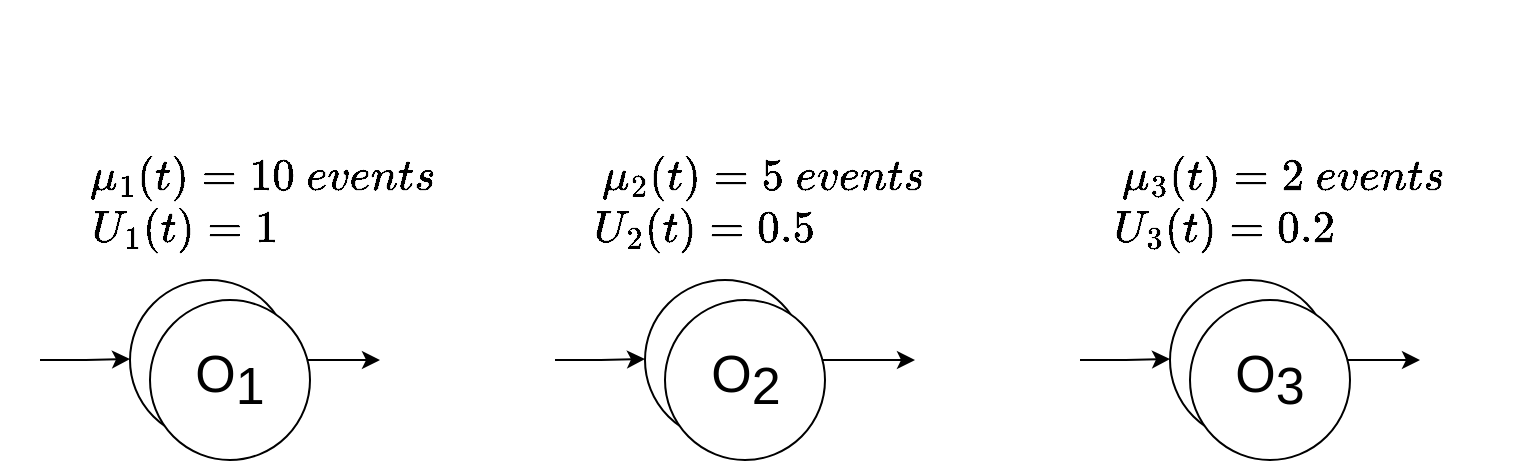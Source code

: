<mxfile version="22.1.2" type="device" pages="12">
  <diagram id="DFFNDqWss_0HElOSlNzP" name="U">
    <mxGraphModel dx="1420" dy="738" grid="1" gridSize="10" guides="1" tooltips="1" connect="1" arrows="1" fold="1" page="1" pageScale="1" pageWidth="850" pageHeight="1100" math="1" shadow="0">
      <root>
        <mxCell id="0" />
        <mxCell id="1" parent="0" />
        <mxCell id="dgNDzfHRGa04Y3_dq_XN-25" style="edgeStyle=orthogonalEdgeStyle;rounded=0;orthogonalLoop=1;jettySize=auto;html=1;exitX=1;exitY=0.5;exitDx=0;exitDy=0;fontSize=20;" parent="1" source="dgNDzfHRGa04Y3_dq_XN-26" edge="1">
          <mxGeometry relative="1" as="geometry">
            <mxPoint x="260" y="380" as="targetPoint" />
          </mxGeometry>
        </mxCell>
        <mxCell id="dgNDzfHRGa04Y3_dq_XN-26" value="&lt;span style=&quot;font-size: 19px&quot;&gt;O&lt;sub&gt;1&lt;/sub&gt;&lt;/span&gt;" style="ellipse;whiteSpace=wrap;html=1;fontSize=24;" parent="1" vertex="1">
          <mxGeometry x="135" y="340" width="80" height="80" as="geometry" />
        </mxCell>
        <mxCell id="dgNDzfHRGa04Y3_dq_XN-27" style="edgeStyle=orthogonalEdgeStyle;rounded=0;orthogonalLoop=1;jettySize=auto;html=1;exitX=1;exitY=0.5;exitDx=0;exitDy=0;fontSize=20;" parent="1" source="dgNDzfHRGa04Y3_dq_XN-28" edge="1">
          <mxGeometry relative="1" as="geometry">
            <mxPoint x="527.5" y="380" as="targetPoint" />
          </mxGeometry>
        </mxCell>
        <mxCell id="dgNDzfHRGa04Y3_dq_XN-28" value="&lt;span style=&quot;font-size: 19px&quot;&gt;O&lt;sub&gt;2&lt;/sub&gt;&lt;/span&gt;" style="ellipse;whiteSpace=wrap;html=1;fontSize=24;" parent="1" vertex="1">
          <mxGeometry x="392.5" y="340" width="80" height="80" as="geometry" />
        </mxCell>
        <mxCell id="dgNDzfHRGa04Y3_dq_XN-29" style="edgeStyle=orthogonalEdgeStyle;rounded=0;orthogonalLoop=1;jettySize=auto;html=1;exitX=1;exitY=0.5;exitDx=0;exitDy=0;fontSize=20;" parent="1" source="dgNDzfHRGa04Y3_dq_XN-30" edge="1">
          <mxGeometry relative="1" as="geometry">
            <mxPoint x="780" y="380" as="targetPoint" />
          </mxGeometry>
        </mxCell>
        <mxCell id="dgNDzfHRGa04Y3_dq_XN-30" value="&lt;span style=&quot;font-size: 19px&quot;&gt;O&lt;sub&gt;3&lt;/sub&gt;&lt;/span&gt;" style="ellipse;whiteSpace=wrap;html=1;fontSize=24;" parent="1" vertex="1">
          <mxGeometry x="655" y="340" width="80" height="80" as="geometry" />
        </mxCell>
        <mxCell id="dgNDzfHRGa04Y3_dq_XN-31" value="&lt;span style=&quot;font-size: 26px;&quot;&gt;O&lt;sub style=&quot;font-size: 26px;&quot;&gt;1&lt;/sub&gt;&lt;/span&gt;" style="ellipse;whiteSpace=wrap;html=1;fontSize=26;" parent="1" vertex="1">
          <mxGeometry x="145" y="350" width="80" height="80" as="geometry" />
        </mxCell>
        <mxCell id="dgNDzfHRGa04Y3_dq_XN-32" value="&lt;span style=&quot;font-size: 26px;&quot;&gt;O&lt;sub style=&quot;font-size: 26px;&quot;&gt;2&lt;/sub&gt;&lt;/span&gt;" style="ellipse;whiteSpace=wrap;html=1;fontSize=26;" parent="1" vertex="1">
          <mxGeometry x="402.5" y="350" width="80" height="80" as="geometry" />
        </mxCell>
        <mxCell id="dgNDzfHRGa04Y3_dq_XN-33" style="edgeStyle=orthogonalEdgeStyle;rounded=0;orthogonalLoop=1;jettySize=auto;html=1;fontSize=20;" parent="1" edge="1">
          <mxGeometry relative="1" as="geometry">
            <mxPoint x="135" y="379.5" as="targetPoint" />
            <mxPoint x="90" y="380" as="sourcePoint" />
            <Array as="points">
              <mxPoint x="113" y="380" />
            </Array>
          </mxGeometry>
        </mxCell>
        <mxCell id="dgNDzfHRGa04Y3_dq_XN-34" value="&lt;span style=&quot;font-size: 26px;&quot;&gt;O&lt;sub style=&quot;font-size: 26px;&quot;&gt;3&lt;/sub&gt;&lt;/span&gt;" style="ellipse;whiteSpace=wrap;html=1;fontSize=26;" parent="1" vertex="1">
          <mxGeometry x="665" y="350" width="80" height="80" as="geometry" />
        </mxCell>
        <mxCell id="dgNDzfHRGa04Y3_dq_XN-35" style="edgeStyle=orthogonalEdgeStyle;rounded=0;orthogonalLoop=1;jettySize=auto;html=1;fontSize=20;" parent="1" edge="1">
          <mxGeometry relative="1" as="geometry">
            <mxPoint x="392.5" y="379.5" as="targetPoint" />
            <mxPoint x="347.5" y="380" as="sourcePoint" />
            <Array as="points">
              <mxPoint x="370.5" y="380" />
            </Array>
          </mxGeometry>
        </mxCell>
        <mxCell id="dgNDzfHRGa04Y3_dq_XN-36" style="edgeStyle=orthogonalEdgeStyle;rounded=0;orthogonalLoop=1;jettySize=auto;html=1;fontSize=20;" parent="1" edge="1">
          <mxGeometry relative="1" as="geometry">
            <mxPoint x="655" y="379.5" as="targetPoint" />
            <mxPoint x="610" y="380" as="sourcePoint" />
            <Array as="points">
              <mxPoint x="633" y="380" />
            </Array>
          </mxGeometry>
        </mxCell>
        <mxCell id="dgNDzfHRGa04Y3_dq_XN-52" value="" style="group" parent="1" vertex="1" connectable="0">
          <mxGeometry x="70" y="200" width="243" height="135" as="geometry" />
        </mxCell>
        <mxCell id="dgNDzfHRGa04Y3_dq_XN-37" value="$${\mu_1}(t)=10 ~events$$&amp;nbsp;" style="text;html=1;strokeColor=none;fillColor=none;align=center;verticalAlign=middle;whiteSpace=wrap;rounded=0;fontSize=19;" parent="dgNDzfHRGa04Y3_dq_XN-52" vertex="1">
          <mxGeometry x="10" y="70" width="243" height="60" as="geometry" />
        </mxCell>
        <mxCell id="dgNDzfHRGa04Y3_dq_XN-51" value="$$U_1(t)=1$$" style="text;html=1;align=center;verticalAlign=middle;resizable=0;points=[];autosize=1;strokeColor=none;fillColor=none;fontSize=19;" parent="dgNDzfHRGa04Y3_dq_XN-52" vertex="1">
          <mxGeometry x="21.5" y="95" width="140" height="40" as="geometry" />
        </mxCell>
        <mxCell id="dgNDzfHRGa04Y3_dq_XN-55" value="" style="group" parent="1" vertex="1" connectable="0">
          <mxGeometry x="330" y="200" width="243" height="135" as="geometry" />
        </mxCell>
        <mxCell id="dgNDzfHRGa04Y3_dq_XN-56" value="$${\mu_2}(t)=5 ~events$$&amp;nbsp;" style="text;html=1;strokeColor=none;fillColor=none;align=center;verticalAlign=middle;whiteSpace=wrap;rounded=0;fontSize=19;" parent="dgNDzfHRGa04Y3_dq_XN-55" vertex="1">
          <mxGeometry y="70" width="243" height="60" as="geometry" />
        </mxCell>
        <mxCell id="dgNDzfHRGa04Y3_dq_XN-59" value="$$U_2(t)=0.5$$" style="text;html=1;align=center;verticalAlign=middle;resizable=0;points=[];autosize=1;strokeColor=none;fillColor=none;fontSize=19;" parent="dgNDzfHRGa04Y3_dq_XN-55" vertex="1">
          <mxGeometry x="11.5" y="95" width="160" height="40" as="geometry" />
        </mxCell>
        <mxCell id="dgNDzfHRGa04Y3_dq_XN-60" value="" style="group" parent="1" vertex="1" connectable="0">
          <mxGeometry x="590" y="200" width="243" height="135" as="geometry" />
        </mxCell>
        <mxCell id="dgNDzfHRGa04Y3_dq_XN-61" value="$${\mu_3}(t)=2 ~events$$&amp;nbsp;" style="text;html=1;strokeColor=none;fillColor=none;align=center;verticalAlign=middle;whiteSpace=wrap;rounded=0;fontSize=19;" parent="dgNDzfHRGa04Y3_dq_XN-60" vertex="1">
          <mxGeometry y="70" width="243" height="60" as="geometry" />
        </mxCell>
        <mxCell id="dgNDzfHRGa04Y3_dq_XN-64" value="$$U_3(t)=0.2$$" style="text;html=1;align=center;verticalAlign=middle;resizable=0;points=[];autosize=1;strokeColor=none;fillColor=none;fontSize=19;" parent="dgNDzfHRGa04Y3_dq_XN-60" vertex="1">
          <mxGeometry x="11.5" y="95" width="160" height="40" as="geometry" />
        </mxCell>
      </root>
    </mxGraphModel>
  </diagram>
  <diagram name="E" id="wHnSrvyaZvN5kygY67UE">
    <mxGraphModel dx="1420" dy="858" grid="1" gridSize="10" guides="1" tooltips="1" connect="1" arrows="1" fold="1" page="1" pageScale="1" pageWidth="850" pageHeight="1100" math="1" shadow="0">
      <root>
        <mxCell id="JOnRhvbJI9UUUM93bUGm-0" />
        <mxCell id="JOnRhvbJI9UUUM93bUGm-1" parent="JOnRhvbJI9UUUM93bUGm-0" />
        <mxCell id="JOnRhvbJI9UUUM93bUGm-2" style="edgeStyle=orthogonalEdgeStyle;rounded=0;orthogonalLoop=1;jettySize=auto;html=1;exitX=1;exitY=0.5;exitDx=0;exitDy=0;fontSize=20;" parent="JOnRhvbJI9UUUM93bUGm-1" source="JOnRhvbJI9UUUM93bUGm-3" edge="1">
          <mxGeometry relative="1" as="geometry">
            <mxPoint x="250" y="370" as="targetPoint" />
          </mxGeometry>
        </mxCell>
        <mxCell id="JOnRhvbJI9UUUM93bUGm-3" value="&lt;span style=&quot;font-size: 19px&quot;&gt;O&lt;sub&gt;1&lt;/sub&gt;&lt;/span&gt;" style="ellipse;whiteSpace=wrap;html=1;fontSize=24;" parent="JOnRhvbJI9UUUM93bUGm-1" vertex="1">
          <mxGeometry x="125" y="330" width="80" height="80" as="geometry" />
        </mxCell>
        <mxCell id="JOnRhvbJI9UUUM93bUGm-4" style="edgeStyle=orthogonalEdgeStyle;rounded=0;orthogonalLoop=1;jettySize=auto;html=1;exitX=1;exitY=0.5;exitDx=0;exitDy=0;fontSize=20;" parent="JOnRhvbJI9UUUM93bUGm-1" source="JOnRhvbJI9UUUM93bUGm-5" edge="1">
          <mxGeometry relative="1" as="geometry">
            <mxPoint x="517.5" y="370" as="targetPoint" />
          </mxGeometry>
        </mxCell>
        <mxCell id="JOnRhvbJI9UUUM93bUGm-5" value="&lt;span style=&quot;font-size: 19px&quot;&gt;O&lt;sub&gt;2&lt;/sub&gt;&lt;/span&gt;" style="ellipse;whiteSpace=wrap;html=1;fontSize=24;" parent="JOnRhvbJI9UUUM93bUGm-1" vertex="1">
          <mxGeometry x="382.5" y="330" width="80" height="80" as="geometry" />
        </mxCell>
        <mxCell id="JOnRhvbJI9UUUM93bUGm-6" style="edgeStyle=orthogonalEdgeStyle;rounded=0;orthogonalLoop=1;jettySize=auto;html=1;exitX=1;exitY=0.5;exitDx=0;exitDy=0;fontSize=20;" parent="JOnRhvbJI9UUUM93bUGm-1" source="JOnRhvbJI9UUUM93bUGm-7" edge="1">
          <mxGeometry relative="1" as="geometry">
            <mxPoint x="770" y="370" as="targetPoint" />
          </mxGeometry>
        </mxCell>
        <mxCell id="JOnRhvbJI9UUUM93bUGm-7" value="&lt;span style=&quot;font-size: 19px&quot;&gt;O&lt;sub&gt;3&lt;/sub&gt;&lt;/span&gt;" style="ellipse;whiteSpace=wrap;html=1;fontSize=24;" parent="JOnRhvbJI9UUUM93bUGm-1" vertex="1">
          <mxGeometry x="645" y="330" width="80" height="80" as="geometry" />
        </mxCell>
        <mxCell id="JOnRhvbJI9UUUM93bUGm-8" value="&lt;span style=&quot;font-size: 26px;&quot;&gt;O&lt;sub style=&quot;font-size: 26px;&quot;&gt;1&lt;/sub&gt;&lt;/span&gt;" style="ellipse;whiteSpace=wrap;html=1;fontSize=26;" parent="JOnRhvbJI9UUUM93bUGm-1" vertex="1">
          <mxGeometry x="135" y="340" width="80" height="80" as="geometry" />
        </mxCell>
        <mxCell id="JOnRhvbJI9UUUM93bUGm-9" value="&lt;span style=&quot;font-size: 26px;&quot;&gt;O&lt;sub style=&quot;font-size: 26px;&quot;&gt;2&lt;/sub&gt;&lt;/span&gt;" style="ellipse;whiteSpace=wrap;html=1;fontSize=26;" parent="JOnRhvbJI9UUUM93bUGm-1" vertex="1">
          <mxGeometry x="392.5" y="340" width="80" height="80" as="geometry" />
        </mxCell>
        <mxCell id="JOnRhvbJI9UUUM93bUGm-10" style="edgeStyle=orthogonalEdgeStyle;rounded=0;orthogonalLoop=1;jettySize=auto;html=1;fontSize=20;" parent="JOnRhvbJI9UUUM93bUGm-1" edge="1">
          <mxGeometry relative="1" as="geometry">
            <mxPoint x="125" y="369.5" as="targetPoint" />
            <mxPoint x="80" y="370" as="sourcePoint" />
            <Array as="points">
              <mxPoint x="103" y="370" />
            </Array>
          </mxGeometry>
        </mxCell>
        <mxCell id="JOnRhvbJI9UUUM93bUGm-11" value="&lt;span style=&quot;font-size: 26px;&quot;&gt;O&lt;sub style=&quot;font-size: 26px;&quot;&gt;3&lt;/sub&gt;&lt;/span&gt;" style="ellipse;whiteSpace=wrap;html=1;fontSize=26;" parent="JOnRhvbJI9UUUM93bUGm-1" vertex="1">
          <mxGeometry x="655" y="340" width="80" height="80" as="geometry" />
        </mxCell>
        <mxCell id="JOnRhvbJI9UUUM93bUGm-12" style="edgeStyle=orthogonalEdgeStyle;rounded=0;orthogonalLoop=1;jettySize=auto;html=1;fontSize=20;" parent="JOnRhvbJI9UUUM93bUGm-1" edge="1">
          <mxGeometry relative="1" as="geometry">
            <mxPoint x="382.5" y="369.5" as="targetPoint" />
            <mxPoint x="337.5" y="370" as="sourcePoint" />
            <Array as="points">
              <mxPoint x="360.5" y="370" />
            </Array>
          </mxGeometry>
        </mxCell>
        <mxCell id="JOnRhvbJI9UUUM93bUGm-13" style="edgeStyle=orthogonalEdgeStyle;rounded=0;orthogonalLoop=1;jettySize=auto;html=1;fontSize=20;" parent="JOnRhvbJI9UUUM93bUGm-1" edge="1">
          <mxGeometry relative="1" as="geometry">
            <mxPoint x="645" y="369.5" as="targetPoint" />
            <mxPoint x="600" y="370" as="sourcePoint" />
            <Array as="points">
              <mxPoint x="623" y="370" />
            </Array>
          </mxGeometry>
        </mxCell>
        <mxCell id="JOnRhvbJI9UUUM93bUGm-14" value="" style="group" parent="JOnRhvbJI9UUUM93bUGm-1" vertex="1" connectable="0">
          <mxGeometry x="97.75" y="245" width="154.5" height="75" as="geometry" />
        </mxCell>
        <mxCell id="JOnRhvbJI9UUUM93bUGm-16" value="$$et_1(t)=1000 ~ms$$&amp;nbsp;" style="text;html=1;strokeColor=none;fillColor=none;align=center;verticalAlign=middle;whiteSpace=wrap;rounded=0;fontSize=19;" parent="JOnRhvbJI9UUUM93bUGm-14" vertex="1">
          <mxGeometry x="38" y="36" width="110" height="10" as="geometry" />
        </mxCell>
        <mxCell id="JOnRhvbJI9UUUM93bUGm-17" value="$$E_1(t)=0.9$$" style="text;html=1;strokeColor=none;fillColor=none;align=center;verticalAlign=middle;whiteSpace=wrap;rounded=0;fontSize=19;" parent="JOnRhvbJI9UUUM93bUGm-14" vertex="1">
          <mxGeometry x="19" y="45" width="98" height="30" as="geometry" />
        </mxCell>
        <mxCell id="JOnRhvbJI9UUUM93bUGm-18" value="" style="group" parent="JOnRhvbJI9UUUM93bUGm-1" vertex="1" connectable="0">
          <mxGeometry x="345.25" y="245" width="154.5" height="75" as="geometry" />
        </mxCell>
        <mxCell id="JOnRhvbJI9UUUM93bUGm-20" value="$$et_2(t)=200 ~ms$$&amp;nbsp;" style="text;html=1;strokeColor=none;fillColor=none;align=center;verticalAlign=middle;whiteSpace=wrap;rounded=0;fontSize=19;" parent="JOnRhvbJI9UUUM93bUGm-18" vertex="1">
          <mxGeometry x="38" y="36" width="110" height="10" as="geometry" />
        </mxCell>
        <mxCell id="JOnRhvbJI9UUUM93bUGm-21" value="$$E_2(t)=0.5$$" style="text;html=1;strokeColor=none;fillColor=none;align=center;verticalAlign=middle;whiteSpace=wrap;rounded=0;fontSize=19;" parent="JOnRhvbJI9UUUM93bUGm-18" vertex="1">
          <mxGeometry x="14.75" y="45" width="98" height="30" as="geometry" />
        </mxCell>
        <mxCell id="JOnRhvbJI9UUUM93bUGm-22" value="" style="group" parent="JOnRhvbJI9UUUM93bUGm-1" vertex="1" connectable="0">
          <mxGeometry x="607.75" y="245" width="154.5" height="75" as="geometry" />
        </mxCell>
        <mxCell id="JOnRhvbJI9UUUM93bUGm-24" value="$$et_3=100 ~ms$$&amp;nbsp;" style="text;html=1;strokeColor=none;fillColor=none;align=center;verticalAlign=middle;whiteSpace=wrap;rounded=0;fontSize=19;" parent="JOnRhvbJI9UUUM93bUGm-22" vertex="1">
          <mxGeometry x="38" y="36" width="110" height="10" as="geometry" />
        </mxCell>
        <mxCell id="JOnRhvbJI9UUUM93bUGm-25" value="$$E_3(t)=0$$" style="text;html=1;strokeColor=none;fillColor=none;align=center;verticalAlign=middle;whiteSpace=wrap;rounded=0;fontSize=19;" parent="JOnRhvbJI9UUUM93bUGm-22" vertex="1">
          <mxGeometry x="4" y="45" width="98" height="30" as="geometry" />
        </mxCell>
      </root>
    </mxGraphModel>
  </diagram>
  <diagram name="Q" id="J7_OAnE2e2k6AeSQFL8-">
    <mxGraphModel dx="1420" dy="858" grid="1" gridSize="10" guides="1" tooltips="1" connect="1" arrows="1" fold="1" page="1" pageScale="1" pageWidth="850" pageHeight="1100" math="1" shadow="0">
      <root>
        <mxCell id="EJnEjmwatEcOB3XBPslk-0" />
        <mxCell id="EJnEjmwatEcOB3XBPslk-1" parent="EJnEjmwatEcOB3XBPslk-0" />
        <mxCell id="DiwbcrGFoX3m_6U72iuk-0" style="edgeStyle=orthogonalEdgeStyle;rounded=0;orthogonalLoop=1;jettySize=auto;html=1;exitX=1;exitY=0.5;exitDx=0;exitDy=0;fontSize=20;" parent="EJnEjmwatEcOB3XBPslk-1" source="DiwbcrGFoX3m_6U72iuk-1" edge="1">
          <mxGeometry relative="1" as="geometry">
            <mxPoint x="260" y="380" as="targetPoint" />
          </mxGeometry>
        </mxCell>
        <mxCell id="DiwbcrGFoX3m_6U72iuk-1" value="&lt;span style=&quot;font-size: 19px&quot;&gt;O&lt;sub&gt;1&lt;/sub&gt;&lt;/span&gt;" style="ellipse;whiteSpace=wrap;html=1;fontSize=24;" parent="EJnEjmwatEcOB3XBPslk-1" vertex="1">
          <mxGeometry x="135" y="340" width="80" height="80" as="geometry" />
        </mxCell>
        <mxCell id="DiwbcrGFoX3m_6U72iuk-2" style="edgeStyle=orthogonalEdgeStyle;rounded=0;orthogonalLoop=1;jettySize=auto;html=1;exitX=1;exitY=0.5;exitDx=0;exitDy=0;fontSize=20;" parent="EJnEjmwatEcOB3XBPslk-1" source="DiwbcrGFoX3m_6U72iuk-3" edge="1">
          <mxGeometry relative="1" as="geometry">
            <mxPoint x="527.5" y="380" as="targetPoint" />
          </mxGeometry>
        </mxCell>
        <mxCell id="DiwbcrGFoX3m_6U72iuk-3" value="&lt;span style=&quot;font-size: 19px&quot;&gt;O&lt;sub&gt;2&lt;/sub&gt;&lt;/span&gt;" style="ellipse;whiteSpace=wrap;html=1;fontSize=24;" parent="EJnEjmwatEcOB3XBPslk-1" vertex="1">
          <mxGeometry x="392.5" y="340" width="80" height="80" as="geometry" />
        </mxCell>
        <mxCell id="DiwbcrGFoX3m_6U72iuk-4" style="edgeStyle=orthogonalEdgeStyle;rounded=0;orthogonalLoop=1;jettySize=auto;html=1;exitX=1;exitY=0.5;exitDx=0;exitDy=0;fontSize=20;" parent="EJnEjmwatEcOB3XBPslk-1" source="DiwbcrGFoX3m_6U72iuk-5" edge="1">
          <mxGeometry relative="1" as="geometry">
            <mxPoint x="780" y="380" as="targetPoint" />
          </mxGeometry>
        </mxCell>
        <mxCell id="DiwbcrGFoX3m_6U72iuk-5" value="&lt;span style=&quot;font-size: 19px&quot;&gt;O&lt;sub&gt;3&lt;/sub&gt;&lt;/span&gt;" style="ellipse;whiteSpace=wrap;html=1;fontSize=24;" parent="EJnEjmwatEcOB3XBPslk-1" vertex="1">
          <mxGeometry x="655" y="340" width="80" height="80" as="geometry" />
        </mxCell>
        <mxCell id="DiwbcrGFoX3m_6U72iuk-6" value="&lt;span style=&quot;font-size: 26px;&quot;&gt;O&lt;sub style=&quot;font-size: 26px;&quot;&gt;1&lt;/sub&gt;&lt;/span&gt;" style="ellipse;whiteSpace=wrap;html=1;fontSize=26;" parent="EJnEjmwatEcOB3XBPslk-1" vertex="1">
          <mxGeometry x="145" y="350" width="80" height="80" as="geometry" />
        </mxCell>
        <mxCell id="DiwbcrGFoX3m_6U72iuk-7" value="&lt;span style=&quot;font-size: 26px;&quot;&gt;O&lt;sub style=&quot;font-size: 26px;&quot;&gt;2&lt;/sub&gt;&lt;/span&gt;" style="ellipse;whiteSpace=wrap;html=1;fontSize=26;" parent="EJnEjmwatEcOB3XBPslk-1" vertex="1">
          <mxGeometry x="402.5" y="350" width="80" height="80" as="geometry" />
        </mxCell>
        <mxCell id="DiwbcrGFoX3m_6U72iuk-8" style="edgeStyle=orthogonalEdgeStyle;rounded=0;orthogonalLoop=1;jettySize=auto;html=1;fontSize=20;" parent="EJnEjmwatEcOB3XBPslk-1" edge="1">
          <mxGeometry relative="1" as="geometry">
            <mxPoint x="135" y="379.5" as="targetPoint" />
            <mxPoint x="90" y="380" as="sourcePoint" />
            <Array as="points">
              <mxPoint x="113" y="380" />
            </Array>
          </mxGeometry>
        </mxCell>
        <mxCell id="DiwbcrGFoX3m_6U72iuk-9" value="&lt;span style=&quot;font-size: 26px;&quot;&gt;O&lt;sub style=&quot;font-size: 26px;&quot;&gt;3&lt;/sub&gt;&lt;/span&gt;" style="ellipse;whiteSpace=wrap;html=1;fontSize=26;" parent="EJnEjmwatEcOB3XBPslk-1" vertex="1">
          <mxGeometry x="665" y="350" width="80" height="80" as="geometry" />
        </mxCell>
        <mxCell id="DiwbcrGFoX3m_6U72iuk-10" style="edgeStyle=orthogonalEdgeStyle;rounded=0;orthogonalLoop=1;jettySize=auto;html=1;fontSize=20;" parent="EJnEjmwatEcOB3XBPslk-1" edge="1">
          <mxGeometry relative="1" as="geometry">
            <mxPoint x="392.5" y="379.5" as="targetPoint" />
            <mxPoint x="347.5" y="380" as="sourcePoint" />
            <Array as="points">
              <mxPoint x="370.5" y="380" />
            </Array>
          </mxGeometry>
        </mxCell>
        <mxCell id="DiwbcrGFoX3m_6U72iuk-11" style="edgeStyle=orthogonalEdgeStyle;rounded=0;orthogonalLoop=1;jettySize=auto;html=1;fontSize=20;" parent="EJnEjmwatEcOB3XBPslk-1" edge="1">
          <mxGeometry relative="1" as="geometry">
            <mxPoint x="655" y="379.5" as="targetPoint" />
            <mxPoint x="610" y="380" as="sourcePoint" />
            <Array as="points">
              <mxPoint x="633" y="380" />
            </Array>
          </mxGeometry>
        </mxCell>
        <mxCell id="DiwbcrGFoX3m_6U72iuk-12" value="" style="group" parent="EJnEjmwatEcOB3XBPslk-1" vertex="1" connectable="0">
          <mxGeometry x="70" y="200" width="243" height="135" as="geometry" />
        </mxCell>
        <mxCell id="DiwbcrGFoX3m_6U72iuk-13" value="$${q_1}(t)=5 ~events$$&amp;nbsp;" style="text;html=1;strokeColor=none;fillColor=none;align=center;verticalAlign=middle;whiteSpace=wrap;rounded=0;fontSize=19;" parent="DiwbcrGFoX3m_6U72iuk-12" vertex="1">
          <mxGeometry x="10" y="70" width="243" height="60" as="geometry" />
        </mxCell>
        <mxCell id="DiwbcrGFoX3m_6U72iuk-14" value="$$Q_1(t)=0$$" style="text;html=1;align=center;verticalAlign=middle;resizable=0;points=[];autosize=1;strokeColor=none;fillColor=none;fontSize=19;" parent="DiwbcrGFoX3m_6U72iuk-12" vertex="1">
          <mxGeometry x="21.5" y="95" width="140" height="40" as="geometry" />
        </mxCell>
        <mxCell id="DiwbcrGFoX3m_6U72iuk-15" value="" style="group" parent="EJnEjmwatEcOB3XBPslk-1" vertex="1" connectable="0">
          <mxGeometry x="330" y="200" width="243" height="135" as="geometry" />
        </mxCell>
        <mxCell id="DiwbcrGFoX3m_6U72iuk-16" value="$${q_2}(t)=20 ~events$$&amp;nbsp;" style="text;html=1;strokeColor=none;fillColor=none;align=center;verticalAlign=middle;whiteSpace=wrap;rounded=0;fontSize=19;" parent="DiwbcrGFoX3m_6U72iuk-15" vertex="1">
          <mxGeometry x="-4" y="70" width="243" height="60" as="geometry" />
        </mxCell>
        <mxCell id="DiwbcrGFoX3m_6U72iuk-17" value="$$Q_2(t)=0.5$$" style="text;html=1;align=center;verticalAlign=middle;resizable=0;points=[];autosize=1;strokeColor=none;fillColor=none;fontSize=19;" parent="DiwbcrGFoX3m_6U72iuk-15" vertex="1">
          <mxGeometry x="11.5" y="95" width="160" height="40" as="geometry" />
        </mxCell>
        <mxCell id="DiwbcrGFoX3m_6U72iuk-18" value="" style="group" parent="EJnEjmwatEcOB3XBPslk-1" vertex="1" connectable="0">
          <mxGeometry x="590" y="200" width="243" height="135" as="geometry" />
        </mxCell>
        <mxCell id="DiwbcrGFoX3m_6U72iuk-19" value="$${q_3}(t)=100 ~events$$&amp;nbsp;" style="text;html=1;strokeColor=none;fillColor=none;align=center;verticalAlign=middle;whiteSpace=wrap;rounded=0;fontSize=19;" parent="DiwbcrGFoX3m_6U72iuk-18" vertex="1">
          <mxGeometry x="-3" y="69" width="243" height="60" as="geometry" />
        </mxCell>
        <mxCell id="DiwbcrGFoX3m_6U72iuk-20" value="$$Q_3(t)=0.9$$" style="text;html=1;align=center;verticalAlign=middle;resizable=0;points=[];autosize=1;strokeColor=none;fillColor=none;fontSize=19;" parent="DiwbcrGFoX3m_6U72iuk-18" vertex="1">
          <mxGeometry x="11.5" y="95" width="160" height="40" as="geometry" />
        </mxCell>
      </root>
    </mxGraphModel>
  </diagram>
  <diagram name="Delta" id="iJOd81p8kaEj6fF1-k88">
    <mxGraphModel dx="1420" dy="738" grid="1" gridSize="10" guides="1" tooltips="1" connect="1" arrows="1" fold="1" page="1" pageScale="1" pageWidth="850" pageHeight="1100" background="#ffffff" math="1" shadow="0">
      <root>
        <mxCell id="_mqp8q0XKnxM7ZwEeVtM-0" />
        <mxCell id="_mqp8q0XKnxM7ZwEeVtM-1" parent="_mqp8q0XKnxM7ZwEeVtM-0" />
        <mxCell id="2naadz7NMpJ8r9MIDoOf-0" value="" style="endArrow=classic;html=1;rounded=0;endFill=1;strokeWidth=2;" parent="_mqp8q0XKnxM7ZwEeVtM-1" edge="1">
          <mxGeometry width="50" height="50" relative="1" as="geometry">
            <mxPoint x="200" y="360" as="sourcePoint" />
            <mxPoint x="200" y="120" as="targetPoint" />
          </mxGeometry>
        </mxCell>
        <mxCell id="2naadz7NMpJ8r9MIDoOf-1" value="" style="endArrow=classic;html=1;rounded=0;endFill=1;strokeWidth=2;" parent="_mqp8q0XKnxM7ZwEeVtM-1" edge="1">
          <mxGeometry width="50" height="50" relative="1" as="geometry">
            <mxPoint x="200" y="360" as="sourcePoint" />
            <mxPoint x="440" y="360" as="targetPoint" />
          </mxGeometry>
        </mxCell>
        <mxCell id="2naadz7NMpJ8r9MIDoOf-3" value="" style="endArrow=none;dashed=1;html=1;rounded=0;strokeWidth=3;strokeColor=#69b069;" parent="_mqp8q0XKnxM7ZwEeVtM-1" edge="1">
          <mxGeometry width="50" height="50" relative="1" as="geometry">
            <mxPoint x="200" y="280" as="sourcePoint" />
            <mxPoint x="440" y="280" as="targetPoint" />
          </mxGeometry>
        </mxCell>
        <mxCell id="2naadz7NMpJ8r9MIDoOf-4" value="" style="endArrow=none;dashed=1;html=1;rounded=0;strokeWidth=3;strokeColor=#66B2FF;" parent="_mqp8q0XKnxM7ZwEeVtM-1" edge="1">
          <mxGeometry width="50" height="50" relative="1" as="geometry">
            <mxPoint x="201" y="200" as="sourcePoint" />
            <mxPoint x="441" y="200" as="targetPoint" />
          </mxGeometry>
        </mxCell>
        <mxCell id="mK4qzOH1sFFngU2xnQIq-0" value="$$&lt;br&gt;\delta_{l}&lt;br&gt;$$" style="text;html=1;align=center;verticalAlign=middle;resizable=0;points=[];autosize=1;strokeColor=none;fillColor=none;fontSize=22;" parent="_mqp8q0XKnxM7ZwEeVtM-1" vertex="1">
          <mxGeometry x="405" y="230" width="110" height="90" as="geometry" />
        </mxCell>
        <mxCell id="mK4qzOH1sFFngU2xnQIq-1" value="$$&lt;br&gt;\delta_{u}&lt;br&gt;$$" style="text;html=1;align=center;verticalAlign=middle;resizable=0;points=[];autosize=1;strokeColor=none;fillColor=none;fontSize=22;" parent="_mqp8q0XKnxM7ZwEeVtM-1" vertex="1">
          <mxGeometry x="400" y="150" width="120" height="90" as="geometry" />
        </mxCell>
        <mxCell id="mK4qzOH1sFFngU2xnQIq-2" value="$$&lt;br&gt;t&lt;br&gt;$$" style="text;html=1;align=center;verticalAlign=middle;resizable=0;points=[];autosize=1;strokeColor=none;fillColor=none;fontSize=22;" parent="_mqp8q0XKnxM7ZwEeVtM-1" vertex="1">
          <mxGeometry x="429" y="326" width="50" height="90" as="geometry" />
        </mxCell>
        <mxCell id="mK4qzOH1sFFngU2xnQIq-3" value="$$&lt;br&gt;\delta_i&lt;br&gt;$$" style="text;html=1;align=center;verticalAlign=middle;resizable=0;points=[];autosize=1;strokeColor=none;fillColor=none;fontSize=22;" parent="_mqp8q0XKnxM7ZwEeVtM-1" vertex="1">
          <mxGeometry x="100" y="190" width="90" height="90" as="geometry" />
        </mxCell>
        <mxCell id="mK4qzOH1sFFngU2xnQIq-4" value="" style="curved=1;endArrow=none;html=1;rounded=0;endFill=0;strokeWidth=2;" parent="_mqp8q0XKnxM7ZwEeVtM-1" target="mK4qzOH1sFFngU2xnQIq-1" edge="1">
          <mxGeometry width="50" height="50" relative="1" as="geometry">
            <mxPoint x="200" y="360" as="sourcePoint" />
            <mxPoint x="390" y="160" as="targetPoint" />
            <Array as="points">
              <mxPoint x="230" y="170" />
              <mxPoint x="280" y="260" />
              <mxPoint x="310" y="330" />
              <mxPoint x="330" y="210" />
              <mxPoint x="330" y="190" />
              <mxPoint x="340" y="150" />
              <mxPoint x="390" y="160" />
            </Array>
          </mxGeometry>
        </mxCell>
        <mxCell id="mK4qzOH1sFFngU2xnQIq-5" value="1" style="text;html=1;strokeColor=none;fillColor=none;align=center;verticalAlign=middle;whiteSpace=wrap;rounded=0;fontSize=22;" parent="_mqp8q0XKnxM7ZwEeVtM-1" vertex="1">
          <mxGeometry x="150" y="130" width="60" height="30" as="geometry" />
        </mxCell>
        <mxCell id="mK4qzOH1sFFngU2xnQIq-6" value="0" style="text;html=1;strokeColor=none;fillColor=none;align=center;verticalAlign=middle;whiteSpace=wrap;rounded=0;fontSize=22;" parent="_mqp8q0XKnxM7ZwEeVtM-1" vertex="1">
          <mxGeometry x="154" y="358" width="60" height="30" as="geometry" />
        </mxCell>
        <mxCell id="AoIcBAN_N2V-NiFIwT4w-1" value="overloaded" style="text;html=1;align=center;verticalAlign=middle;resizable=0;points=[];autosize=1;strokeColor=none;fillColor=none;fontSize=20;" vertex="1" parent="_mqp8q0XKnxM7ZwEeVtM-1">
          <mxGeometry x="479" y="140" width="120" height="40" as="geometry" />
        </mxCell>
        <mxCell id="AoIcBAN_N2V-NiFIwT4w-2" value="stable" style="text;html=1;align=center;verticalAlign=middle;resizable=0;points=[];autosize=1;strokeColor=none;fillColor=none;fontSize=20;" vertex="1" parent="_mqp8q0XKnxM7ZwEeVtM-1">
          <mxGeometry x="499" y="215" width="80" height="40" as="geometry" />
        </mxCell>
        <mxCell id="AoIcBAN_N2V-NiFIwT4w-3" value="underloaded" style="text;html=1;align=center;verticalAlign=middle;resizable=0;points=[];autosize=1;strokeColor=none;fillColor=none;fontSize=20;" vertex="1" parent="_mqp8q0XKnxM7ZwEeVtM-1">
          <mxGeometry x="479" y="300" width="130" height="40" as="geometry" />
        </mxCell>
      </root>
    </mxGraphModel>
  </diagram>
  <diagram name="RSPS-Architecture" id="qSd2rotKQV2a_gw1MX9p">
    <mxGraphModel dx="570" dy="-362" grid="1" gridSize="10" guides="1" tooltips="1" connect="1" arrows="1" fold="1" page="1" pageScale="1" pageWidth="850" pageHeight="1100" math="0" shadow="0">
      <root>
        <mxCell id="-AXYAyO_u5-qAszUmVan-0" />
        <mxCell id="-AXYAyO_u5-qAszUmVan-1" parent="-AXYAyO_u5-qAszUmVan-0" />
        <mxCell id="-AXYAyO_u5-qAszUmVan-3" value="" style="rounded=1;whiteSpace=wrap;html=1;" vertex="1" parent="-AXYAyO_u5-qAszUmVan-1">
          <mxGeometry x="1010" y="1420" width="550" height="290" as="geometry" />
        </mxCell>
        <mxCell id="-AXYAyO_u5-qAszUmVan-4" value="Adaptive SPS" style="text;html=1;align=center;verticalAlign=middle;resizable=0;points=[];autosize=1;strokeColor=none;fillColor=none;fontSize=30;" vertex="1" parent="-AXYAyO_u5-qAszUmVan-1">
          <mxGeometry x="1314.83" y="1660" width="210" height="50" as="geometry" />
        </mxCell>
        <mxCell id="-AXYAyO_u5-qAszUmVan-5" value="&lt;font style=&quot;font-size: 30px;&quot;&gt;O&lt;sub&gt;1.1&lt;/sub&gt;&lt;/font&gt;" style="ellipse;whiteSpace=wrap;html=1;aspect=fixed;" vertex="1" parent="-AXYAyO_u5-qAszUmVan-1">
          <mxGeometry x="1179.997" y="1509.84" width="60.328" height="60.328" as="geometry" />
        </mxCell>
        <mxCell id="-AXYAyO_u5-qAszUmVan-6" value="&lt;font style=&quot;font-size: 30px;&quot;&gt;O&lt;sub&gt;2.1&lt;/sub&gt;&lt;/font&gt;" style="ellipse;whiteSpace=wrap;html=1;aspect=fixed;" vertex="1" parent="-AXYAyO_u5-qAszUmVan-1">
          <mxGeometry x="1289.832" y="1430" width="60.328" height="60.328" as="geometry" />
        </mxCell>
        <mxCell id="-AXYAyO_u5-qAszUmVan-7" style="rounded=0;orthogonalLoop=1;jettySize=auto;html=1;exitX=1;exitY=0.5;exitDx=0;exitDy=0;entryX=0;entryY=0.5;entryDx=0;entryDy=0;" edge="1" parent="-AXYAyO_u5-qAszUmVan-1" source="-AXYAyO_u5-qAszUmVan-5" target="-AXYAyO_u5-qAszUmVan-6">
          <mxGeometry relative="1" as="geometry" />
        </mxCell>
        <mxCell id="-AXYAyO_u5-qAszUmVan-8" value="&lt;font style=&quot;font-size: 30px;&quot;&gt;O&lt;sub&gt;2.2&lt;/sub&gt;&lt;/font&gt;" style="ellipse;whiteSpace=wrap;html=1;aspect=fixed;" vertex="1" parent="-AXYAyO_u5-qAszUmVan-1">
          <mxGeometry x="1288.852" y="1508" width="60.328" height="60.328" as="geometry" />
        </mxCell>
        <mxCell id="-AXYAyO_u5-qAszUmVan-9" style="rounded=0;orthogonalLoop=1;jettySize=auto;html=1;exitX=1;exitY=0.5;exitDx=0;exitDy=0;entryX=0;entryY=0.5;entryDx=0;entryDy=0;" edge="1" parent="-AXYAyO_u5-qAszUmVan-1" source="-AXYAyO_u5-qAszUmVan-5" target="-AXYAyO_u5-qAszUmVan-8">
          <mxGeometry relative="1" as="geometry" />
        </mxCell>
        <mxCell id="-AXYAyO_u5-qAszUmVan-10" value="&lt;font style=&quot;font-size: 30px;&quot;&gt;O&lt;sub&gt;3.1&lt;/sub&gt;&lt;/font&gt;" style="ellipse;whiteSpace=wrap;html=1;aspect=fixed;" vertex="1" parent="-AXYAyO_u5-qAszUmVan-1">
          <mxGeometry x="1384.998" y="1508" width="60.328" height="60.328" as="geometry" />
        </mxCell>
        <mxCell id="-AXYAyO_u5-qAszUmVan-11" style="rounded=0;orthogonalLoop=1;jettySize=auto;html=1;exitX=1;exitY=0.5;exitDx=0;exitDy=0;entryX=0;entryY=0;entryDx=0;entryDy=0;" edge="1" parent="-AXYAyO_u5-qAszUmVan-1" source="-AXYAyO_u5-qAszUmVan-6" target="-AXYAyO_u5-qAszUmVan-10">
          <mxGeometry relative="1" as="geometry" />
        </mxCell>
        <mxCell id="-AXYAyO_u5-qAszUmVan-12" style="rounded=0;orthogonalLoop=1;jettySize=auto;html=1;exitX=1;exitY=0.5;exitDx=0;exitDy=0;entryX=0;entryY=0.5;entryDx=0;entryDy=0;" edge="1" parent="-AXYAyO_u5-qAszUmVan-1" source="-AXYAyO_u5-qAszUmVan-8" target="-AXYAyO_u5-qAszUmVan-10">
          <mxGeometry relative="1" as="geometry" />
        </mxCell>
        <mxCell id="-AXYAyO_u5-qAszUmVan-13" style="rounded=0;orthogonalLoop=1;jettySize=auto;html=1;exitX=1;exitY=0.5;exitDx=0;exitDy=0;entryX=0;entryY=1;entryDx=0;entryDy=0;" edge="1" parent="-AXYAyO_u5-qAszUmVan-1" source="-AXYAyO_u5-qAszUmVan-14" target="-AXYAyO_u5-qAszUmVan-10">
          <mxGeometry relative="1" as="geometry" />
        </mxCell>
        <mxCell id="-AXYAyO_u5-qAszUmVan-14" value="&lt;font style=&quot;font-size: 30px;&quot;&gt;O&lt;sub&gt;2.3&lt;/sub&gt;&lt;/font&gt;" style="ellipse;whiteSpace=wrap;html=1;aspect=fixed;" vertex="1" parent="-AXYAyO_u5-qAszUmVan-1">
          <mxGeometry x="1288.852" y="1590" width="60.328" height="60.328" as="geometry" />
        </mxCell>
        <mxCell id="-AXYAyO_u5-qAszUmVan-15" style="rounded=0;orthogonalLoop=1;jettySize=auto;html=1;exitX=1;exitY=0.5;exitDx=0;exitDy=0;entryX=0;entryY=0.5;entryDx=0;entryDy=0;" edge="1" parent="-AXYAyO_u5-qAszUmVan-1" source="-AXYAyO_u5-qAszUmVan-5" target="-AXYAyO_u5-qAszUmVan-14">
          <mxGeometry relative="1" as="geometry" />
        </mxCell>
        <mxCell id="-AXYAyO_u5-qAszUmVan-16" style="rounded=0;orthogonalLoop=1;jettySize=auto;html=1;exitX=1;exitY=0.5;exitDx=0;exitDy=0;entryX=0;entryY=0.5;entryDx=0;entryDy=0;" edge="1" parent="-AXYAyO_u5-qAszUmVan-1" source="-AXYAyO_u5-qAszUmVan-17" target="-AXYAyO_u5-qAszUmVan-5">
          <mxGeometry relative="1" as="geometry" />
        </mxCell>
        <mxCell id="-AXYAyO_u5-qAszUmVan-17" value="Input&lt;br style=&quot;font-size: 30px;&quot;&gt;Data" style="rounded=1;whiteSpace=wrap;html=1;fontSize=30;" vertex="1" parent="-AXYAyO_u5-qAszUmVan-1">
          <mxGeometry x="1040" y="1508" width="82.951" height="64" as="geometry" />
        </mxCell>
        <mxCell id="-AXYAyO_u5-qAszUmVan-19" value="" style="group" vertex="1" connectable="0" parent="-AXYAyO_u5-qAszUmVan-1">
          <mxGeometry x="1010" y="1260" width="550" height="120" as="geometry" />
        </mxCell>
        <mxCell id="-AXYAyO_u5-qAszUmVan-20" value="" style="rounded=1;whiteSpace=wrap;html=1;" vertex="1" parent="-AXYAyO_u5-qAszUmVan-19">
          <mxGeometry width="550" height="120.0" as="geometry" />
        </mxCell>
        <mxCell id="-AXYAyO_u5-qAszUmVan-21" value="Monitor" style="rounded=1;whiteSpace=wrap;html=1;fontSize=30;" vertex="1" parent="-AXYAyO_u5-qAszUmVan-19">
          <mxGeometry x="9.821" y="42.353" width="127.679" height="42.353" as="geometry" />
        </mxCell>
        <mxCell id="-AXYAyO_u5-qAszUmVan-22" value="Analysis" style="rounded=1;whiteSpace=wrap;html=1;fontSize=30;" vertex="1" parent="-AXYAyO_u5-qAszUmVan-19">
          <mxGeometry x="143.393" y="42.353" width="127.679" height="42.353" as="geometry" />
        </mxCell>
        <mxCell id="-AXYAyO_u5-qAszUmVan-23" value="Plan" style="rounded=1;whiteSpace=wrap;html=1;fontSize=30;" vertex="1" parent="-AXYAyO_u5-qAszUmVan-19">
          <mxGeometry x="277.946" y="42.353" width="127.679" height="42.353" as="geometry" />
        </mxCell>
        <mxCell id="-AXYAyO_u5-qAszUmVan-24" value="Execute" style="rounded=1;whiteSpace=wrap;html=1;fontSize=30;" vertex="1" parent="-AXYAyO_u5-qAszUmVan-19">
          <mxGeometry x="410.536" y="42.353" width="127.679" height="42.353" as="geometry" />
        </mxCell>
        <mxCell id="-AXYAyO_u5-qAszUmVan-25" value="Control loop" style="text;html=1;strokeColor=none;fillColor=none;align=center;verticalAlign=middle;whiteSpace=wrap;rounded=0;fontSize=30;" vertex="1" parent="-AXYAyO_u5-qAszUmVan-19">
          <mxGeometry x="9.821" y="10" width="176.786" height="21.18" as="geometry" />
        </mxCell>
        <mxCell id="-AXYAyO_u5-qAszUmVan-27" style="edgeStyle=orthogonalEdgeStyle;rounded=0;orthogonalLoop=1;jettySize=auto;html=1;exitX=0.5;exitY=1;exitDx=0;exitDy=0;entryX=0.082;entryY=-0.01;entryDx=0;entryDy=0;entryPerimeter=0;startArrow=classic;startFill=1;strokeWidth=2;" edge="1" parent="-AXYAyO_u5-qAszUmVan-1">
          <mxGeometry relative="1" as="geometry">
            <mxPoint x="1055" y="1346.706" as="sourcePoint" />
            <mxPoint x="1055.1" y="1419.1" as="targetPoint" />
          </mxGeometry>
        </mxCell>
        <mxCell id="r0_bC14lNscBuH7sso-n-1" style="edgeStyle=orthogonalEdgeStyle;rounded=0;orthogonalLoop=1;jettySize=auto;html=1;exitX=0.5;exitY=1;exitDx=0;exitDy=0;entryX=0.862;entryY=-0.007;entryDx=0;entryDy=0;entryPerimeter=0;strokeWidth=2;" edge="1" parent="-AXYAyO_u5-qAszUmVan-1" source="-AXYAyO_u5-qAszUmVan-24" target="-AXYAyO_u5-qAszUmVan-3">
          <mxGeometry relative="1" as="geometry" />
        </mxCell>
      </root>
    </mxGraphModel>
  </diagram>
  <diagram name="Prediction" id="m6foB2Odd4V-R8BdTD7v">
    <mxGraphModel dx="2270" dy="738" grid="1" gridSize="10" guides="1" tooltips="1" connect="1" arrows="1" fold="1" page="1" pageScale="1" pageWidth="850" pageHeight="1100" math="1" shadow="0">
      <root>
        <mxCell id="_4oAJrUBdFQsZ538kOAg-0" />
        <mxCell id="_4oAJrUBdFQsZ538kOAg-1" parent="_4oAJrUBdFQsZ538kOAg-0" />
        <mxCell id="_4oAJrUBdFQsZ538kOAg-2" style="rounded=0;orthogonalLoop=1;jettySize=auto;html=1;exitX=1;exitY=0.5;exitDx=0;exitDy=0;entryX=0;entryY=0.5;entryDx=0;entryDy=0;fontSize=19;" parent="_4oAJrUBdFQsZ538kOAg-1" source="_4oAJrUBdFQsZ538kOAg-3" target="_4oAJrUBdFQsZ538kOAg-5" edge="1">
          <mxGeometry relative="1" as="geometry" />
        </mxCell>
        <mxCell id="_4oAJrUBdFQsZ538kOAg-3" value="O&lt;span style=&quot;font-size: 26px;&quot;&gt;&lt;sub&gt;1&lt;/sub&gt;&lt;/span&gt;" style="ellipse;whiteSpace=wrap;html=1;fontSize=26;" parent="_4oAJrUBdFQsZ538kOAg-1" vertex="1">
          <mxGeometry x="220" y="280" width="80" height="80" as="geometry" />
        </mxCell>
        <mxCell id="_4oAJrUBdFQsZ538kOAg-4" style="rounded=0;orthogonalLoop=1;jettySize=auto;html=1;exitX=1;exitY=0.5;exitDx=0;exitDy=0;entryX=0;entryY=0.5;entryDx=0;entryDy=0;fontSize=19;" parent="_4oAJrUBdFQsZ538kOAg-1" source="_4oAJrUBdFQsZ538kOAg-5" target="_4oAJrUBdFQsZ538kOAg-7" edge="1">
          <mxGeometry relative="1" as="geometry">
            <mxPoint x="577.5" y="330" as="targetPoint" />
          </mxGeometry>
        </mxCell>
        <mxCell id="_4oAJrUBdFQsZ538kOAg-5" value="O&lt;span style=&quot;font-size: 26px;&quot;&gt;&lt;sub&gt;2&lt;/sub&gt;&lt;/span&gt;" style="ellipse;whiteSpace=wrap;html=1;fontSize=26;" parent="_4oAJrUBdFQsZ538kOAg-1" vertex="1">
          <mxGeometry x="370" y="280" width="80" height="80" as="geometry" />
        </mxCell>
        <mxCell id="_4oAJrUBdFQsZ538kOAg-6" style="edgeStyle=none;rounded=0;orthogonalLoop=1;jettySize=auto;html=1;exitX=1;exitY=0.5;exitDx=0;exitDy=0;" parent="_4oAJrUBdFQsZ538kOAg-1" source="_4oAJrUBdFQsZ538kOAg-7" edge="1">
          <mxGeometry relative="1" as="geometry">
            <mxPoint x="660" y="320" as="targetPoint" />
          </mxGeometry>
        </mxCell>
        <mxCell id="_4oAJrUBdFQsZ538kOAg-7" value="O&lt;sub&gt;3&lt;/sub&gt;" style="ellipse;whiteSpace=wrap;html=1;fontSize=26;" parent="_4oAJrUBdFQsZ538kOAg-1" vertex="1">
          <mxGeometry x="540" y="280" width="80" height="80" as="geometry" />
        </mxCell>
        <mxCell id="_4oAJrUBdFQsZ538kOAg-8" style="edgeStyle=none;rounded=0;orthogonalLoop=1;jettySize=auto;html=1;exitX=1;exitY=0.5;exitDx=0;exitDy=0;entryX=0;entryY=0.5;entryDx=0;entryDy=0;fontSize=26;" parent="_4oAJrUBdFQsZ538kOAg-1" source="_4oAJrUBdFQsZ538kOAg-10" target="_4oAJrUBdFQsZ538kOAg-3" edge="1">
          <mxGeometry relative="1" as="geometry" />
        </mxCell>
        <mxCell id="_4oAJrUBdFQsZ538kOAg-9" value="" style="group" parent="_4oAJrUBdFQsZ538kOAg-1" vertex="1" connectable="0">
          <mxGeometry x="-30" y="250" width="190" height="100" as="geometry" />
        </mxCell>
        <mxCell id="_4oAJrUBdFQsZ538kOAg-10" value="Input&lt;br style=&quot;font-size: 26px;&quot;&gt;Data" style="rounded=1;whiteSpace=wrap;html=1;fontSize=26;" parent="_4oAJrUBdFQsZ538kOAg-9" vertex="1">
          <mxGeometry x="30" y="40" width="120" height="60" as="geometry" />
        </mxCell>
        <mxCell id="qiHCiqAx6w2AkgKjfnnY-0" value="$$\lambda_G(t)=100~events$$" style="text;html=1;strokeColor=none;fillColor=none;align=center;verticalAlign=middle;whiteSpace=wrap;rounded=0;fontSize=19;" parent="_4oAJrUBdFQsZ538kOAg-9" vertex="1">
          <mxGeometry y="-10" width="190" height="40" as="geometry" />
        </mxCell>
        <mxCell id="GNjhQ0L-f7T7bYtP-DIG-0" value="$$\theta_1^G(t)=1.0$$" style="text;html=1;strokeColor=none;fillColor=none;align=center;verticalAlign=middle;whiteSpace=wrap;rounded=0;fontSize=19;" parent="_4oAJrUBdFQsZ538kOAg-1" vertex="1">
          <mxGeometry x="150" y="240" width="190" height="40" as="geometry" />
        </mxCell>
        <mxCell id="VtEkH0wIZJyjQbbeYgtN-0" value="$$\theta_2^1(t)=0.833$$" style="text;html=1;strokeColor=none;fillColor=none;align=center;verticalAlign=middle;whiteSpace=wrap;rounded=0;fontSize=19;" parent="_4oAJrUBdFQsZ538kOAg-1" vertex="1">
          <mxGeometry x="315" y="240" width="190" height="40" as="geometry" />
        </mxCell>
        <mxCell id="5tb0h_a7jFvRq2Q3_fyI-0" value="$$\theta_3^2(t)=0.75$$" style="text;html=1;strokeColor=none;fillColor=none;align=center;verticalAlign=middle;whiteSpace=wrap;rounded=0;fontSize=19;" parent="_4oAJrUBdFQsZ538kOAg-1" vertex="1">
          <mxGeometry x="485" y="240" width="190" height="40" as="geometry" />
        </mxCell>
      </root>
    </mxGraphModel>
  </diagram>
  <diagram id="sWnLoIHkG_T6SPBrZ4R_" name="Dependecy">
    <mxGraphModel dx="2270" dy="738" grid="1" gridSize="10" guides="1" tooltips="1" connect="1" arrows="1" fold="1" page="1" pageScale="1" pageWidth="850" pageHeight="1100" math="1" shadow="0">
      <root>
        <mxCell id="0" />
        <mxCell id="1" parent="0" />
        <mxCell id="cHXKOvUkwpMkFarNw42i-29" style="rounded=0;orthogonalLoop=1;jettySize=auto;html=1;exitX=1;exitY=0.5;exitDx=0;exitDy=0;entryX=0;entryY=0.5;entryDx=0;entryDy=0;fontSize=19;" parent="1" source="cHXKOvUkwpMkFarNw42i-36" target="cHXKOvUkwpMkFarNw42i-40" edge="1">
          <mxGeometry relative="1" as="geometry" />
        </mxCell>
        <mxCell id="cHXKOvUkwpMkFarNw42i-30" style="rounded=0;orthogonalLoop=1;jettySize=auto;html=1;exitX=1;exitY=0.5;exitDx=0;exitDy=0;fontSize=19;" parent="1" source="cHXKOvUkwpMkFarNw42i-40" edge="1">
          <mxGeometry relative="1" as="geometry">
            <mxPoint x="590" y="350" as="targetPoint" />
          </mxGeometry>
        </mxCell>
        <mxCell id="cHXKOvUkwpMkFarNw42i-31" style="edgeStyle=none;rounded=0;orthogonalLoop=1;jettySize=auto;html=1;exitX=1;exitY=0.5;exitDx=0;exitDy=0;entryX=0;entryY=0.5;entryDx=0;entryDy=0;fontSize=26;" parent="1" source="cHXKOvUkwpMkFarNw42i-33" target="cHXKOvUkwpMkFarNw42i-36" edge="1">
          <mxGeometry relative="1" as="geometry" />
        </mxCell>
        <mxCell id="cHXKOvUkwpMkFarNw42i-32" value="" style="group" parent="1" vertex="1" connectable="0">
          <mxGeometry x="10" y="280" width="190" height="100" as="geometry" />
        </mxCell>
        <mxCell id="cHXKOvUkwpMkFarNw42i-33" value="Input&lt;br style=&quot;font-size: 26px;&quot;&gt;Data" style="rounded=1;whiteSpace=wrap;html=1;fontSize=26;" parent="cHXKOvUkwpMkFarNw42i-32" vertex="1">
          <mxGeometry x="30" y="40" width="120" height="60" as="geometry" />
        </mxCell>
        <mxCell id="cHXKOvUkwpMkFarNw42i-34" value="$$\lambda_G(t)=10~events$$" style="text;html=1;strokeColor=none;fillColor=none;align=center;verticalAlign=middle;whiteSpace=wrap;rounded=0;fontSize=19;" parent="cHXKOvUkwpMkFarNw42i-32" vertex="1">
          <mxGeometry x="-5" y="-10" width="190" height="40" as="geometry" />
        </mxCell>
        <mxCell id="cHXKOvUkwpMkFarNw42i-35" value="" style="group" parent="1" vertex="1" connectable="0">
          <mxGeometry x="210" y="270" width="190" height="160" as="geometry" />
        </mxCell>
        <mxCell id="cHXKOvUkwpMkFarNw42i-36" value="O&lt;span style=&quot;font-size: 26px;&quot;&gt;&lt;sub&gt;1&lt;/sub&gt;&lt;/span&gt;" style="ellipse;whiteSpace=wrap;html=1;fontSize=26;" parent="cHXKOvUkwpMkFarNw42i-35" vertex="1">
          <mxGeometry x="50" y="40" width="80" height="80" as="geometry" />
        </mxCell>
        <mxCell id="cHXKOvUkwpMkFarNw42i-37" value="$$\lambda^r_1(t)=10~events$$" style="text;html=1;strokeColor=none;fillColor=none;align=center;verticalAlign=middle;whiteSpace=wrap;rounded=0;fontSize=19;" parent="cHXKOvUkwpMkFarNw42i-35" vertex="1">
          <mxGeometry width="190" height="40" as="geometry" />
        </mxCell>
        <mxCell id="cHXKOvUkwpMkFarNw42i-38" value="$$\mu_1(t)=5~events$$" style="text;html=1;strokeColor=none;fillColor=none;align=center;verticalAlign=middle;whiteSpace=wrap;rounded=0;fontSize=19;" parent="cHXKOvUkwpMkFarNw42i-35" vertex="1">
          <mxGeometry y="120" width="190" height="40" as="geometry" />
        </mxCell>
        <mxCell id="cHXKOvUkwpMkFarNw42i-39" value="" style="group" parent="1" vertex="1" connectable="0">
          <mxGeometry x="410" y="270" width="190" height="160" as="geometry" />
        </mxCell>
        <mxCell id="cHXKOvUkwpMkFarNw42i-40" value="O&lt;span style=&quot;font-size: 26px;&quot;&gt;&lt;sub&gt;2&lt;/sub&gt;&lt;/span&gt;" style="ellipse;whiteSpace=wrap;html=1;fontSize=26;" parent="cHXKOvUkwpMkFarNw42i-39" vertex="1">
          <mxGeometry x="45" y="40" width="80" height="80" as="geometry" />
        </mxCell>
        <mxCell id="cHXKOvUkwpMkFarNw42i-41" value="$$\lambda^r_2(t)=5~events$$" style="text;html=1;strokeColor=none;fillColor=none;align=center;verticalAlign=middle;whiteSpace=wrap;rounded=0;fontSize=19;" parent="cHXKOvUkwpMkFarNw42i-39" vertex="1">
          <mxGeometry width="190" height="40" as="geometry" />
        </mxCell>
        <mxCell id="cHXKOvUkwpMkFarNw42i-42" value="$$\mu_2(t)=4~events$$" style="text;html=1;strokeColor=none;fillColor=none;align=center;verticalAlign=middle;whiteSpace=wrap;rounded=0;fontSize=19;" parent="cHXKOvUkwpMkFarNw42i-39" vertex="1">
          <mxGeometry y="120" width="190" height="40" as="geometry" />
        </mxCell>
      </root>
    </mxGraphModel>
  </diagram>
  <diagram id="wq6nbjtQALJUQkE4SQaW" name="Replicas">
    <mxGraphModel dx="1420" dy="738" grid="1" gridSize="10" guides="1" tooltips="1" connect="1" arrows="1" fold="1" page="1" pageScale="1" pageWidth="850" pageHeight="1100" math="1" shadow="0">
      <root>
        <mxCell id="0" />
        <mxCell id="1" parent="0" />
        <mxCell id="6r8sRM79phNvKz_MyXra-7" style="edgeStyle=orthogonalEdgeStyle;rounded=0;orthogonalLoop=1;jettySize=auto;html=1;exitX=1;exitY=0.5;exitDx=0;exitDy=0;fontSize=20;" parent="1" source="_9rYxhyNw3oKBQGh8Cs9-2" edge="1">
          <mxGeometry relative="1" as="geometry">
            <mxPoint x="250" y="370" as="targetPoint" />
          </mxGeometry>
        </mxCell>
        <mxCell id="_9rYxhyNw3oKBQGh8Cs9-2" value="&lt;span style=&quot;font-size: 19px&quot;&gt;O&lt;sub&gt;1&lt;/sub&gt;&lt;/span&gt;" style="ellipse;whiteSpace=wrap;html=1;fontSize=24;" parent="1" vertex="1">
          <mxGeometry x="125" y="330" width="80" height="80" as="geometry" />
        </mxCell>
        <mxCell id="6r8sRM79phNvKz_MyXra-8" style="edgeStyle=orthogonalEdgeStyle;rounded=0;orthogonalLoop=1;jettySize=auto;html=1;exitX=1;exitY=0.5;exitDx=0;exitDy=0;fontSize=20;" parent="1" source="6r8sRM79phNvKz_MyXra-1" edge="1">
          <mxGeometry relative="1" as="geometry">
            <mxPoint x="517.5" y="370" as="targetPoint" />
          </mxGeometry>
        </mxCell>
        <mxCell id="6r8sRM79phNvKz_MyXra-1" value="&lt;span style=&quot;font-size: 19px&quot;&gt;O&lt;sub&gt;2&lt;/sub&gt;&lt;/span&gt;" style="ellipse;whiteSpace=wrap;html=1;fontSize=24;" parent="1" vertex="1">
          <mxGeometry x="382.5" y="330" width="80" height="80" as="geometry" />
        </mxCell>
        <mxCell id="6r8sRM79phNvKz_MyXra-17" style="edgeStyle=orthogonalEdgeStyle;rounded=0;orthogonalLoop=1;jettySize=auto;html=1;exitX=1;exitY=0.5;exitDx=0;exitDy=0;fontSize=20;" parent="1" source="6r8sRM79phNvKz_MyXra-4" edge="1">
          <mxGeometry relative="1" as="geometry">
            <mxPoint x="770" y="370" as="targetPoint" />
          </mxGeometry>
        </mxCell>
        <mxCell id="6r8sRM79phNvKz_MyXra-4" value="&lt;span style=&quot;font-size: 19px&quot;&gt;O&lt;sub&gt;3&lt;/sub&gt;&lt;/span&gt;" style="ellipse;whiteSpace=wrap;html=1;fontSize=24;" parent="1" vertex="1">
          <mxGeometry x="645" y="330" width="80" height="80" as="geometry" />
        </mxCell>
        <mxCell id="6r8sRM79phNvKz_MyXra-9" value="&lt;span style=&quot;font-size: 26px;&quot;&gt;O&lt;sub style=&quot;font-size: 26px;&quot;&gt;1&lt;/sub&gt;&lt;/span&gt;" style="ellipse;whiteSpace=wrap;html=1;fontSize=26;" parent="1" vertex="1">
          <mxGeometry x="135" y="340" width="80" height="80" as="geometry" />
        </mxCell>
        <mxCell id="6r8sRM79phNvKz_MyXra-10" value="&lt;span style=&quot;font-size: 26px;&quot;&gt;O&lt;sub style=&quot;font-size: 26px;&quot;&gt;2&lt;/sub&gt;&lt;/span&gt;" style="ellipse;whiteSpace=wrap;html=1;fontSize=26;" parent="1" vertex="1">
          <mxGeometry x="392.5" y="340" width="80" height="80" as="geometry" />
        </mxCell>
        <mxCell id="6r8sRM79phNvKz_MyXra-18" style="edgeStyle=orthogonalEdgeStyle;rounded=0;orthogonalLoop=1;jettySize=auto;html=1;fontSize=20;" parent="1" edge="1">
          <mxGeometry relative="1" as="geometry">
            <mxPoint x="125" y="369.5" as="targetPoint" />
            <mxPoint x="80" y="370" as="sourcePoint" />
            <Array as="points">
              <mxPoint x="103" y="370" />
            </Array>
          </mxGeometry>
        </mxCell>
        <mxCell id="6r8sRM79phNvKz_MyXra-19" value="&lt;span style=&quot;font-size: 26px;&quot;&gt;O&lt;sub style=&quot;font-size: 26px;&quot;&gt;3&lt;/sub&gt;&lt;/span&gt;" style="ellipse;whiteSpace=wrap;html=1;fontSize=26;" parent="1" vertex="1">
          <mxGeometry x="655" y="340" width="80" height="80" as="geometry" />
        </mxCell>
        <mxCell id="xc-9fXch16bSZV_Q3HAL-1" style="edgeStyle=orthogonalEdgeStyle;rounded=0;orthogonalLoop=1;jettySize=auto;html=1;fontSize=20;" parent="1" edge="1">
          <mxGeometry relative="1" as="geometry">
            <mxPoint x="382.5" y="369.5" as="targetPoint" />
            <mxPoint x="337.5" y="370" as="sourcePoint" />
            <Array as="points">
              <mxPoint x="360.5" y="370" />
            </Array>
          </mxGeometry>
        </mxCell>
        <mxCell id="xc-9fXch16bSZV_Q3HAL-4" style="edgeStyle=orthogonalEdgeStyle;rounded=0;orthogonalLoop=1;jettySize=auto;html=1;fontSize=20;" parent="1" edge="1">
          <mxGeometry relative="1" as="geometry">
            <mxPoint x="645" y="369.5" as="targetPoint" />
            <mxPoint x="600" y="370" as="sourcePoint" />
            <Array as="points">
              <mxPoint x="623" y="370" />
            </Array>
          </mxGeometry>
        </mxCell>
        <mxCell id="Hhv4xWkXdV0Y8HwJGfEB-1" value="$$\widehat{\lambda_1}(t+1)=10 ~events$$&amp;nbsp;" style="text;html=1;strokeColor=none;fillColor=none;align=center;verticalAlign=middle;whiteSpace=wrap;rounded=0;fontSize=19;" parent="1" vertex="1">
          <mxGeometry x="48.5" y="245" width="243" height="60" as="geometry" />
        </mxCell>
        <mxCell id="Hhv4xWkXdV0Y8HwJGfEB-2" value="$$et_1=200 ~ms$$&amp;nbsp;" style="text;html=1;strokeColor=none;fillColor=none;align=center;verticalAlign=middle;whiteSpace=wrap;rounded=0;fontSize=19;" parent="1" vertex="1">
          <mxGeometry x="135" y="310" width="110" height="10" as="geometry" />
        </mxCell>
        <mxCell id="Hhv4xWkXdV0Y8HwJGfEB-6" value="$$r_1(t)=2$$" style="text;html=1;align=center;verticalAlign=middle;resizable=0;points=[];autosize=1;strokeColor=none;fillColor=none;fontSize=19;" parent="1" vertex="1">
          <mxGeometry x="110" y="440" width="120" height="30" as="geometry" />
        </mxCell>
        <mxCell id="Hhv4xWkXdV0Y8HwJGfEB-7" value="$$r_1(t+1)=2$$" style="text;html=1;align=center;verticalAlign=middle;resizable=0;points=[];autosize=1;strokeColor=none;fillColor=none;fontSize=19;" parent="1" vertex="1">
          <mxGeometry x="110" y="470" width="150" height="30" as="geometry" />
        </mxCell>
        <mxCell id="Hhv4xWkXdV0Y8HwJGfEB-8" value="$$r_2(t)=2$$" style="text;html=1;align=center;verticalAlign=middle;resizable=0;points=[];autosize=1;strokeColor=none;fillColor=none;fontSize=19;" parent="1" vertex="1">
          <mxGeometry x="377" y="440" width="120" height="30" as="geometry" />
        </mxCell>
        <mxCell id="Hhv4xWkXdV0Y8HwJGfEB-9" value="$$r_3(t)=2$$" style="text;html=1;align=center;verticalAlign=middle;resizable=0;points=[];autosize=1;strokeColor=none;fillColor=none;fontSize=19;" parent="1" vertex="1">
          <mxGeometry x="635" y="440" width="120" height="30" as="geometry" />
        </mxCell>
        <mxCell id="Hhv4xWkXdV0Y8HwJGfEB-10" value="$$r_2(t+1)=1$$" style="text;html=1;align=center;verticalAlign=middle;resizable=0;points=[];autosize=1;strokeColor=none;fillColor=none;fontSize=19;" parent="1" vertex="1">
          <mxGeometry x="377" y="470" width="150" height="30" as="geometry" />
        </mxCell>
        <mxCell id="Hhv4xWkXdV0Y8HwJGfEB-11" value="$$r_3(t+1)=4$$" style="text;html=1;align=center;verticalAlign=middle;resizable=0;points=[];autosize=1;strokeColor=none;fillColor=none;fontSize=19;" parent="1" vertex="1">
          <mxGeometry x="635" y="470" width="150" height="30" as="geometry" />
        </mxCell>
        <mxCell id="Hhv4xWkXdV0Y8HwJGfEB-12" value="$$\widehat{\lambda_2}(t+1)=10 ~events$$&amp;nbsp;" style="text;html=1;strokeColor=none;fillColor=none;align=center;verticalAlign=middle;whiteSpace=wrap;rounded=0;fontSize=19;" parent="1" vertex="1">
          <mxGeometry x="403" y="260" width="60" height="30" as="geometry" />
        </mxCell>
        <mxCell id="Hhv4xWkXdV0Y8HwJGfEB-13" value="$$et_2=100 ~ms$$&amp;nbsp;" style="text;html=1;strokeColor=none;fillColor=none;align=center;verticalAlign=middle;whiteSpace=wrap;rounded=0;fontSize=19;" parent="1" vertex="1">
          <mxGeometry x="397" y="310" width="110" height="10" as="geometry" />
        </mxCell>
        <mxCell id="Hhv4xWkXdV0Y8HwJGfEB-14" value="$$\widehat{\lambda_3}(t+1)=10 ~events$$&amp;nbsp;" style="text;html=1;strokeColor=none;fillColor=none;align=center;verticalAlign=middle;whiteSpace=wrap;rounded=0;fontSize=19;" parent="1" vertex="1">
          <mxGeometry x="571" y="260" width="240" height="30" as="geometry" />
        </mxCell>
        <mxCell id="Hhv4xWkXdV0Y8HwJGfEB-15" value="$$et_3=400 ~ms$$&amp;nbsp;" style="text;html=1;strokeColor=none;fillColor=none;align=center;verticalAlign=middle;whiteSpace=wrap;rounded=0;fontSize=19;" parent="1" vertex="1">
          <mxGeometry x="655" y="310" width="110" height="10" as="geometry" />
        </mxCell>
      </root>
    </mxGraphModel>
  </diagram>
  <diagram id="EDajAGmRh0MWGTlemqGi" name="Theta">
    <mxGraphModel dx="1420" dy="738" grid="1" gridSize="10" guides="1" tooltips="1" connect="1" arrows="1" fold="1" page="1" pageScale="1" pageWidth="850" pageHeight="1100" math="1" shadow="0">
      <root>
        <mxCell id="0" />
        <mxCell id="1" parent="0" />
        <mxCell id="D-cC90D68CQJ013ddGZi-1" style="rounded=0;orthogonalLoop=1;jettySize=auto;html=1;exitX=1;exitY=0.5;exitDx=0;exitDy=0;entryX=0;entryY=0.5;entryDx=0;entryDy=0;fontSize=19;" parent="1" source="D-cC90D68CQJ013ddGZi-2" target="D-cC90D68CQJ013ddGZi-4" edge="1">
          <mxGeometry relative="1" as="geometry" />
        </mxCell>
        <mxCell id="D-cC90D68CQJ013ddGZi-12" style="rounded=0;orthogonalLoop=1;jettySize=auto;html=1;exitX=1;exitY=0.5;exitDx=0;exitDy=0;entryX=0;entryY=0.5;entryDx=0;entryDy=0;" parent="1" source="D-cC90D68CQJ013ddGZi-2" target="D-cC90D68CQJ013ddGZi-10" edge="1">
          <mxGeometry relative="1" as="geometry" />
        </mxCell>
        <mxCell id="D-cC90D68CQJ013ddGZi-2" value="O&lt;sub style=&quot;font-size: 26px;&quot;&gt;1&lt;/sub&gt;" style="ellipse;whiteSpace=wrap;html=1;fontSize=26;" parent="1" vertex="1">
          <mxGeometry x="417.5" y="260" width="80" height="80" as="geometry" />
        </mxCell>
        <mxCell id="D-cC90D68CQJ013ddGZi-3" style="rounded=0;orthogonalLoop=1;jettySize=auto;html=1;exitX=1;exitY=0.5;exitDx=0;exitDy=0;entryX=0;entryY=0.5;entryDx=0;entryDy=0;fontSize=19;" parent="1" source="D-cC90D68CQJ013ddGZi-4" target="D-cC90D68CQJ013ddGZi-11" edge="1">
          <mxGeometry relative="1" as="geometry">
            <mxPoint x="787.5" y="310" as="targetPoint" />
          </mxGeometry>
        </mxCell>
        <mxCell id="D-cC90D68CQJ013ddGZi-4" value="O&lt;sub style=&quot;font-size: 26px;&quot;&gt;2&lt;/sub&gt;" style="ellipse;whiteSpace=wrap;html=1;fontSize=26;" parent="1" vertex="1">
          <mxGeometry x="670" y="100" width="80" height="80" as="geometry" />
        </mxCell>
        <mxCell id="D-cC90D68CQJ013ddGZi-13" style="rounded=0;orthogonalLoop=1;jettySize=auto;html=1;exitX=1;exitY=0.5;exitDx=0;exitDy=0;entryX=0;entryY=0.5;entryDx=0;entryDy=0;" parent="1" source="D-cC90D68CQJ013ddGZi-10" target="D-cC90D68CQJ013ddGZi-11" edge="1">
          <mxGeometry relative="1" as="geometry" />
        </mxCell>
        <mxCell id="D-cC90D68CQJ013ddGZi-10" value="O&lt;sub style=&quot;font-size: 26px;&quot;&gt;3&lt;/sub&gt;" style="ellipse;whiteSpace=wrap;html=1;fontSize=26;" parent="1" vertex="1">
          <mxGeometry x="670" y="430" width="80" height="80" as="geometry" />
        </mxCell>
        <mxCell id="D-cC90D68CQJ013ddGZi-14" style="edgeStyle=none;rounded=0;orthogonalLoop=1;jettySize=auto;html=1;exitX=1;exitY=0.5;exitDx=0;exitDy=0;" parent="1" source="D-cC90D68CQJ013ddGZi-11" edge="1">
          <mxGeometry relative="1" as="geometry">
            <mxPoint x="1060" y="300" as="targetPoint" />
          </mxGeometry>
        </mxCell>
        <mxCell id="D-cC90D68CQJ013ddGZi-11" value="O&lt;sub style=&quot;font-size: 26px;&quot;&gt;4&lt;/sub&gt;" style="ellipse;whiteSpace=wrap;html=1;fontSize=26;" parent="1" vertex="1">
          <mxGeometry x="910" y="260" width="80" height="80" as="geometry" />
        </mxCell>
        <mxCell id="-T7UVP1RbOnkwDZZr8Ph-4" style="edgeStyle=none;rounded=0;orthogonalLoop=1;jettySize=auto;html=1;exitX=1;exitY=0.5;exitDx=0;exitDy=0;entryX=0;entryY=0.5;entryDx=0;entryDy=0;fontSize=26;" parent="1" source="-T7UVP1RbOnkwDZZr8Ph-2" target="D-cC90D68CQJ013ddGZi-2" edge="1">
          <mxGeometry relative="1" as="geometry" />
        </mxCell>
        <mxCell id="kvL8dkHTerbTo5x9ZIot-6" value="$$\theta_2^1(t)=0.7$$" style="text;html=1;align=center;verticalAlign=middle;whiteSpace=wrap;rounded=0;fontSize=26;" parent="1" vertex="1">
          <mxGeometry x="530" y="120" width="110" height="40" as="geometry" />
        </mxCell>
        <mxCell id="kvL8dkHTerbTo5x9ZIot-7" value="" style="group" parent="1" vertex="1" connectable="0">
          <mxGeometry x="350" y="200" width="190" height="70" as="geometry" />
        </mxCell>
        <mxCell id="kvL8dkHTerbTo5x9ZIot-3" value="$$\theta_1(t)=1.0$$" style="text;html=1;strokeColor=none;fillColor=none;align=center;verticalAlign=middle;whiteSpace=wrap;rounded=0;fontSize=26;" parent="kvL8dkHTerbTo5x9ZIot-7" vertex="1">
          <mxGeometry y="30" width="190" height="40" as="geometry" />
        </mxCell>
        <mxCell id="kvL8dkHTerbTo5x9ZIot-11" value="" style="group;fontSize=26;" parent="1" vertex="1" connectable="0">
          <mxGeometry x="615" y="160" width="190" height="70" as="geometry" />
        </mxCell>
        <mxCell id="kvL8dkHTerbTo5x9ZIot-5" value="$$\theta_2(t)=0.7$$" style="text;html=1;strokeColor=none;fillColor=none;align=center;verticalAlign=middle;whiteSpace=wrap;rounded=0;fontSize=26;" parent="kvL8dkHTerbTo5x9ZIot-11" vertex="1">
          <mxGeometry y="30" width="190" height="40" as="geometry" />
        </mxCell>
        <mxCell id="kvL8dkHTerbTo5x9ZIot-12" value="" style="group;fontSize=20;" parent="1" vertex="1" connectable="0">
          <mxGeometry x="615" y="357" width="190" height="70" as="geometry" />
        </mxCell>
        <mxCell id="kvL8dkHTerbTo5x9ZIot-14" value="$$\theta_3(t)=0.3$$" style="text;html=1;strokeColor=none;fillColor=none;align=center;verticalAlign=middle;whiteSpace=wrap;rounded=0;fontSize=26;" parent="kvL8dkHTerbTo5x9ZIot-12" vertex="1">
          <mxGeometry x="4" y="30" width="190" height="40" as="geometry" />
        </mxCell>
        <mxCell id="kvL8dkHTerbTo5x9ZIot-15" value="$$\theta_3^1(t)=0.3$$" style="text;html=1;align=center;verticalAlign=middle;whiteSpace=wrap;rounded=0;fontSize=26;" parent="1" vertex="1">
          <mxGeometry x="497.5" y="440" width="110" height="40" as="geometry" />
        </mxCell>
        <mxCell id="kvL8dkHTerbTo5x9ZIot-18" value="" style="group;fontSize=20;" parent="1" vertex="1" connectable="0">
          <mxGeometry x="120" y="230" width="240" height="100" as="geometry" />
        </mxCell>
        <mxCell id="-T7UVP1RbOnkwDZZr8Ph-2" value="Input&lt;br style=&quot;font-size: 26px;&quot;&gt;Data" style="rounded=1;whiteSpace=wrap;html=1;fontSize=26;" parent="kvL8dkHTerbTo5x9ZIot-18" vertex="1">
          <mxGeometry x="30" y="40" width="120" height="60" as="geometry" />
        </mxCell>
        <mxCell id="kvL8dkHTerbTo5x9ZIot-1" value="$$\widehat{\lambda_G}(t+1)=100~events$$" style="text;html=1;strokeColor=none;fillColor=none;align=center;verticalAlign=middle;whiteSpace=wrap;rounded=0;fontSize=26;" parent="kvL8dkHTerbTo5x9ZIot-18" vertex="1">
          <mxGeometry x="-110" y="-5" width="330" height="40" as="geometry" />
        </mxCell>
        <mxCell id="kvL8dkHTerbTo5x9ZIot-19" value="$$\theta_4^2(t)=0.4$$" style="text;html=1;align=center;verticalAlign=middle;whiteSpace=wrap;rounded=0;fontSize=26;" parent="1" vertex="1">
          <mxGeometry x="790" y="120" width="110" height="40" as="geometry" />
        </mxCell>
        <mxCell id="kvL8dkHTerbTo5x9ZIot-20" value="$$\theta_4^3(t)=1.0$$" style="text;html=1;align=center;verticalAlign=middle;whiteSpace=wrap;rounded=0;fontSize=26;" parent="1" vertex="1">
          <mxGeometry x="800" y="440" width="110" height="40" as="geometry" />
        </mxCell>
        <mxCell id="kvL8dkHTerbTo5x9ZIot-21" value="" style="group;fontSize=26;" parent="1" vertex="1" connectable="0">
          <mxGeometry x="880" y="190" width="190" height="70" as="geometry" />
        </mxCell>
        <mxCell id="kvL8dkHTerbTo5x9ZIot-23" value="$$\theta_4(t)=0.58$$" style="text;html=1;strokeColor=none;fillColor=none;align=center;verticalAlign=middle;whiteSpace=wrap;rounded=0;fontSize=26;" parent="kvL8dkHTerbTo5x9ZIot-21" vertex="1">
          <mxGeometry y="30" width="190" height="40" as="geometry" />
        </mxCell>
      </root>
    </mxGraphModel>
  </diagram>
  <diagram id="smXxFkBEMjnwQU6xzMmo" name="Grouping-LoadBalacing-1">
    <mxGraphModel dx="1420" dy="858" grid="1" gridSize="10" guides="1" tooltips="1" connect="1" arrows="1" fold="1" page="1" pageScale="1" pageWidth="850" pageHeight="1100" math="0" shadow="0">
      <root>
        <mxCell id="0" />
        <mxCell id="1" parent="0" />
        <mxCell id="2VOF6udHWpgzGsD4AHei-2" value="" style="rounded=1;whiteSpace=wrap;html=1;" parent="1" vertex="1">
          <mxGeometry x="370" y="150" width="150" height="420" as="geometry" />
        </mxCell>
        <mxCell id="DuJ5NYaNJ9GueajWEGN8-5" style="rounded=0;orthogonalLoop=1;jettySize=auto;html=1;exitX=1;exitY=0.5;exitDx=0;exitDy=0;entryX=0;entryY=0.5;entryDx=0;entryDy=0;" parent="1" target="DuJ5NYaNJ9GueajWEGN8-2" edge="1">
          <mxGeometry relative="1" as="geometry">
            <mxPoint x="250" y="360" as="sourcePoint" />
          </mxGeometry>
        </mxCell>
        <mxCell id="DuJ5NYaNJ9GueajWEGN8-2" value="&lt;span style=&quot;color: rgb(0, 0, 0); font-family: Helvetica; font-size: 26px; font-style: normal; font-variant-ligatures: normal; font-variant-caps: normal; font-weight: 400; letter-spacing: normal; orphans: 2; text-align: center; text-indent: 0px; text-transform: none; widows: 2; word-spacing: 0px; -webkit-text-stroke-width: 0px; background-color: rgb(248, 249, 250); text-decoration-thickness: initial; text-decoration-style: initial; text-decoration-color: initial; float: none; display: inline !important;&quot;&gt;O&lt;/span&gt;&lt;span style=&quot;color: rgb(0, 0, 0); font-family: Helvetica; font-style: normal; font-variant-ligatures: normal; font-variant-caps: normal; font-weight: 400; letter-spacing: normal; orphans: 2; text-align: center; text-indent: 0px; text-transform: none; widows: 2; word-spacing: 0px; -webkit-text-stroke-width: 0px; background-color: rgb(248, 249, 250); text-decoration-thickness: initial; text-decoration-style: initial; text-decoration-color: initial; font-size: 26px;&quot;&gt;&lt;sub&gt;2.1&lt;/sub&gt;&lt;/span&gt;" style="ellipse;whiteSpace=wrap;html=1;" parent="1" vertex="1">
          <mxGeometry x="400" y="175" width="90" height="90" as="geometry" />
        </mxCell>
        <mxCell id="DuJ5NYaNJ9GueajWEGN8-3" value="&lt;span style=&quot;font-size: 26px;&quot;&gt;O&lt;/span&gt;&lt;span style=&quot;font-size: 26px;&quot;&gt;&lt;sub&gt;2.2&lt;/sub&gt;&lt;/span&gt;" style="ellipse;whiteSpace=wrap;html=1;" parent="1" vertex="1">
          <mxGeometry x="400" y="315" width="90" height="90" as="geometry" />
        </mxCell>
        <mxCell id="DuJ5NYaNJ9GueajWEGN8-4" value="&lt;span style=&quot;font-size: 26px;&quot;&gt;O&lt;sub&gt;2.3&lt;/sub&gt;&lt;/span&gt;" style="ellipse;whiteSpace=wrap;html=1;" parent="1" vertex="1">
          <mxGeometry x="400" y="455" width="90" height="90" as="geometry" />
        </mxCell>
        <mxCell id="2VOF6udHWpgzGsD4AHei-1" value="&lt;span style=&quot;font-size: 26px;&quot;&gt;O&lt;sub style=&quot;font-size: 26px;&quot;&gt;1&lt;/sub&gt;&lt;/span&gt;" style="ellipse;whiteSpace=wrap;html=1;fontSize=26;" parent="1" vertex="1">
          <mxGeometry x="170" y="320" width="80" height="80" as="geometry" />
        </mxCell>
        <mxCell id="wFg_YQGJnanVqg6obTGI-1" value="U = 1" style="text;html=1;strokeColor=none;fillColor=none;align=center;verticalAlign=middle;whiteSpace=wrap;rounded=0;fontSize=20;" parent="1" vertex="1">
          <mxGeometry x="390" y="145" width="110" height="40" as="geometry" />
        </mxCell>
        <mxCell id="OeLUcNGlzR8lFYo00kfy-1" value="" style="shape=message;html=1;whiteSpace=wrap;html=1;outlineConnect=0;fontSize=20;" parent="1" vertex="1">
          <mxGeometry x="292" y="287" width="40" height="30" as="geometry" />
        </mxCell>
        <mxCell id="XeVdwVHk1OCS8goHXxnI-1" value="" style="sketch=0;aspect=fixed;pointerEvents=1;shadow=0;dashed=0;html=1;labelPosition=center;verticalLabelPosition=bottom;verticalAlign=top;align=center;shape=mxgraph.azure.queue_generic;fontSize=19;" parent="1" vertex="1">
          <mxGeometry x="276.67" y="190" width="123.33" height="37" as="geometry" />
        </mxCell>
      </root>
    </mxGraphModel>
  </diagram>
  <diagram id="xIWsFwgP5qPUnhBBVNWg" name="Grouping-LoadBalacing-2">
    <mxGraphModel dx="1420" dy="738" grid="1" gridSize="10" guides="1" tooltips="1" connect="1" arrows="1" fold="1" page="1" pageScale="1" pageWidth="850" pageHeight="1100" math="0" shadow="0">
      <root>
        <mxCell id="0" />
        <mxCell id="1" parent="0" />
        <mxCell id="OdAxeR_1jF6rxT9we2en-1" value="" style="rounded=1;whiteSpace=wrap;html=1;" parent="1" vertex="1">
          <mxGeometry x="370" y="150" width="150" height="420" as="geometry" />
        </mxCell>
        <mxCell id="OdAxeR_1jF6rxT9we2en-3" value="&lt;span style=&quot;color: rgb(0, 0, 0); font-family: Helvetica; font-size: 26px; font-style: normal; font-variant-ligatures: normal; font-variant-caps: normal; font-weight: 400; letter-spacing: normal; orphans: 2; text-align: center; text-indent: 0px; text-transform: none; widows: 2; word-spacing: 0px; -webkit-text-stroke-width: 0px; background-color: rgb(248, 249, 250); text-decoration-thickness: initial; text-decoration-style: initial; text-decoration-color: initial; float: none; display: inline !important;&quot;&gt;O&lt;/span&gt;&lt;span style=&quot;color: rgb(0, 0, 0); font-family: Helvetica; font-style: normal; font-variant-ligatures: normal; font-variant-caps: normal; font-weight: 400; letter-spacing: normal; orphans: 2; text-align: center; text-indent: 0px; text-transform: none; widows: 2; word-spacing: 0px; -webkit-text-stroke-width: 0px; background-color: rgb(248, 249, 250); text-decoration-thickness: initial; text-decoration-style: initial; text-decoration-color: initial; font-size: 26px;&quot;&gt;&lt;sub&gt;2.1&lt;/sub&gt;&lt;/span&gt;" style="ellipse;whiteSpace=wrap;html=1;" parent="1" vertex="1">
          <mxGeometry x="400" y="175" width="90" height="90" as="geometry" />
        </mxCell>
        <mxCell id="OdAxeR_1jF6rxT9we2en-4" value="&lt;span style=&quot;font-size: 26px;&quot;&gt;O&lt;/span&gt;&lt;span style=&quot;font-size: 26px;&quot;&gt;&lt;sub&gt;2.2&lt;/sub&gt;&lt;/span&gt;" style="ellipse;whiteSpace=wrap;html=1;" parent="1" vertex="1">
          <mxGeometry x="400" y="315" width="90" height="90" as="geometry" />
        </mxCell>
        <mxCell id="OdAxeR_1jF6rxT9we2en-5" value="&lt;span style=&quot;font-size: 26px;&quot;&gt;O&lt;sub&gt;2.3&lt;/sub&gt;&lt;/span&gt;" style="ellipse;whiteSpace=wrap;html=1;" parent="1" vertex="1">
          <mxGeometry x="400" y="455" width="90" height="90" as="geometry" />
        </mxCell>
        <mxCell id="OdAxeR_1jF6rxT9we2en-6" value="&lt;span style=&quot;font-size: 26px;&quot;&gt;O&lt;sub style=&quot;font-size: 26px;&quot;&gt;1&lt;/sub&gt;&lt;/span&gt;" style="ellipse;whiteSpace=wrap;html=1;fontSize=26;" parent="1" vertex="1">
          <mxGeometry x="170" y="320" width="80" height="80" as="geometry" />
        </mxCell>
        <mxCell id="OdAxeR_1jF6rxT9we2en-7" value="U = 0.9" style="text;html=1;strokeColor=none;fillColor=none;align=center;verticalAlign=middle;whiteSpace=wrap;rounded=0;fontSize=20;" parent="1" vertex="1">
          <mxGeometry x="390" y="145" width="110" height="40" as="geometry" />
        </mxCell>
        <mxCell id="T0O38NDs0PVxrne7ZIJH-1" value="" style="rounded=1;whiteSpace=wrap;html=1;" parent="1" vertex="1">
          <mxGeometry x="370" y="150" width="150" height="420" as="geometry" />
        </mxCell>
        <mxCell id="T0O38NDs0PVxrne7ZIJH-2" style="rounded=0;orthogonalLoop=1;jettySize=auto;html=1;exitX=1;exitY=0.5;exitDx=0;exitDy=0;entryX=0;entryY=0.5;entryDx=0;entryDy=0;startArrow=none;" parent="1" source="T0O38NDs0PVxrne7ZIJH-8" target="T0O38NDs0PVxrne7ZIJH-4" edge="1">
          <mxGeometry relative="1" as="geometry">
            <mxPoint x="250" y="360" as="sourcePoint" />
          </mxGeometry>
        </mxCell>
        <mxCell id="T0O38NDs0PVxrne7ZIJH-3" value="&lt;span style=&quot;color: rgb(0, 0, 0); font-family: Helvetica; font-size: 26px; font-style: normal; font-variant-ligatures: normal; font-variant-caps: normal; font-weight: 400; letter-spacing: normal; orphans: 2; text-align: center; text-indent: 0px; text-transform: none; widows: 2; word-spacing: 0px; -webkit-text-stroke-width: 0px; background-color: rgb(248, 249, 250); text-decoration-thickness: initial; text-decoration-style: initial; text-decoration-color: initial; float: none; display: inline !important;&quot;&gt;O&lt;/span&gt;&lt;span style=&quot;color: rgb(0, 0, 0); font-family: Helvetica; font-style: normal; font-variant-ligatures: normal; font-variant-caps: normal; font-weight: 400; letter-spacing: normal; orphans: 2; text-align: center; text-indent: 0px; text-transform: none; widows: 2; word-spacing: 0px; -webkit-text-stroke-width: 0px; background-color: rgb(248, 249, 250); text-decoration-thickness: initial; text-decoration-style: initial; text-decoration-color: initial; font-size: 26px;&quot;&gt;&lt;sub&gt;2.1&lt;/sub&gt;&lt;/span&gt;" style="ellipse;whiteSpace=wrap;html=1;" parent="1" vertex="1">
          <mxGeometry x="400" y="175" width="90" height="90" as="geometry" />
        </mxCell>
        <mxCell id="T0O38NDs0PVxrne7ZIJH-4" value="&lt;span style=&quot;font-size: 26px;&quot;&gt;O&lt;/span&gt;&lt;span style=&quot;font-size: 26px;&quot;&gt;&lt;sub&gt;2.2&lt;/sub&gt;&lt;/span&gt;" style="ellipse;whiteSpace=wrap;html=1;" parent="1" vertex="1">
          <mxGeometry x="400" y="315" width="90" height="90" as="geometry" />
        </mxCell>
        <mxCell id="T0O38NDs0PVxrne7ZIJH-5" value="&lt;span style=&quot;font-size: 26px;&quot;&gt;O&lt;sub&gt;2.3&lt;/sub&gt;&lt;/span&gt;" style="ellipse;whiteSpace=wrap;html=1;" parent="1" vertex="1">
          <mxGeometry x="400" y="455" width="90" height="90" as="geometry" />
        </mxCell>
        <mxCell id="T0O38NDs0PVxrne7ZIJH-9" style="rounded=0;orthogonalLoop=1;jettySize=auto;html=1;exitX=1;exitY=0.5;exitDx=0;exitDy=0;entryX=0;entryY=0.5;entryDx=0;entryDy=0;fontSize=20;" parent="1" source="T0O38NDs0PVxrne7ZIJH-6" target="T0O38NDs0PVxrne7ZIJH-5" edge="1">
          <mxGeometry relative="1" as="geometry" />
        </mxCell>
        <mxCell id="T0O38NDs0PVxrne7ZIJH-6" value="&lt;span style=&quot;font-size: 26px;&quot;&gt;O&lt;sub style=&quot;font-size: 26px;&quot;&gt;1&lt;/sub&gt;&lt;/span&gt;" style="ellipse;whiteSpace=wrap;html=1;fontSize=26;" parent="1" vertex="1">
          <mxGeometry x="170" y="320" width="80" height="80" as="geometry" />
        </mxCell>
        <mxCell id="T0O38NDs0PVxrne7ZIJH-7" value="U = 1" style="text;html=1;strokeColor=none;fillColor=none;align=center;verticalAlign=middle;whiteSpace=wrap;rounded=0;fontSize=20;" parent="1" vertex="1">
          <mxGeometry x="390" y="145" width="110" height="40" as="geometry" />
        </mxCell>
        <mxCell id="T0O38NDs0PVxrne7ZIJH-8" value="" style="shape=message;html=1;whiteSpace=wrap;html=1;outlineConnect=0;fontSize=20;" parent="1" vertex="1">
          <mxGeometry x="310" y="345" width="40" height="30" as="geometry" />
        </mxCell>
        <mxCell id="T0O38NDs0PVxrne7ZIJH-10" value="" style="rounded=0;orthogonalLoop=1;jettySize=auto;html=1;exitX=1;exitY=0.5;exitDx=0;exitDy=0;entryX=0;entryY=0.5;entryDx=0;entryDy=0;endArrow=none;" parent="1" target="T0O38NDs0PVxrne7ZIJH-8" edge="1">
          <mxGeometry relative="1" as="geometry">
            <mxPoint x="250" y="360" as="sourcePoint" />
            <mxPoint x="400" y="360" as="targetPoint" />
          </mxGeometry>
        </mxCell>
        <mxCell id="T0O38NDs0PVxrne7ZIJH-11" value="" style="shape=message;html=1;whiteSpace=wrap;html=1;outlineConnect=0;fontSize=20;" parent="1" vertex="1">
          <mxGeometry x="311" y="421" width="40" height="30" as="geometry" />
        </mxCell>
        <mxCell id="T0O38NDs0PVxrne7ZIJH-13" value="U = 0" style="text;html=1;strokeColor=none;fillColor=none;align=center;verticalAlign=middle;whiteSpace=wrap;rounded=0;fontSize=20;" parent="1" vertex="1">
          <mxGeometry x="390" y="280" width="110" height="40" as="geometry" />
        </mxCell>
        <mxCell id="T0O38NDs0PVxrne7ZIJH-14" value="U = 0" style="text;html=1;strokeColor=none;fillColor=none;align=center;verticalAlign=middle;whiteSpace=wrap;rounded=0;fontSize=20;" parent="1" vertex="1">
          <mxGeometry x="390" y="421" width="110" height="40" as="geometry" />
        </mxCell>
        <mxCell id="cli-PJuu7hdLutzNjZA--1" value="" style="sketch=0;aspect=fixed;pointerEvents=1;shadow=0;dashed=0;html=1;labelPosition=center;verticalLabelPosition=bottom;verticalAlign=top;align=center;shape=mxgraph.azure.queue_generic;fontSize=19;" parent="1" vertex="1">
          <mxGeometry x="276.67" y="190" width="123.33" height="37" as="geometry" />
        </mxCell>
      </root>
    </mxGraphModel>
  </diagram>
  <diagram id="DW48vzAEhNWQYMBdXytZ" name="PASPS-Architecture">
    <mxGraphModel dx="570" dy="-362" grid="1" gridSize="10" guides="1" tooltips="1" connect="1" arrows="1" fold="1" page="1" pageScale="1" pageWidth="850" pageHeight="1100" math="0" shadow="0">
      <root>
        <mxCell id="0" />
        <mxCell id="1" parent="0" />
        <mxCell id="v007hPL-Cj8yhbH9-eCl-1" value="" style="rounded=1;whiteSpace=wrap;html=1;" vertex="1" parent="1">
          <mxGeometry x="1010" y="1420" width="550" height="290" as="geometry" />
        </mxCell>
        <mxCell id="v007hPL-Cj8yhbH9-eCl-2" value="Adaptive SPS" style="text;html=1;align=center;verticalAlign=middle;resizable=0;points=[];autosize=1;strokeColor=none;fillColor=none;fontSize=30;" vertex="1" parent="1">
          <mxGeometry x="1314.83" y="1660" width="210" height="50" as="geometry" />
        </mxCell>
        <mxCell id="v007hPL-Cj8yhbH9-eCl-3" value="&lt;font style=&quot;font-size: 30px;&quot;&gt;O&lt;sub&gt;1.1&lt;/sub&gt;&lt;/font&gt;" style="ellipse;whiteSpace=wrap;html=1;aspect=fixed;" vertex="1" parent="1">
          <mxGeometry x="1179.997" y="1509.84" width="60.328" height="60.328" as="geometry" />
        </mxCell>
        <mxCell id="v007hPL-Cj8yhbH9-eCl-4" value="&lt;font style=&quot;font-size: 30px;&quot;&gt;O&lt;sub&gt;2.1&lt;/sub&gt;&lt;/font&gt;" style="ellipse;whiteSpace=wrap;html=1;aspect=fixed;" vertex="1" parent="1">
          <mxGeometry x="1289.832" y="1430" width="60.328" height="60.328" as="geometry" />
        </mxCell>
        <mxCell id="v007hPL-Cj8yhbH9-eCl-5" style="rounded=0;orthogonalLoop=1;jettySize=auto;html=1;exitX=1;exitY=0.5;exitDx=0;exitDy=0;entryX=0;entryY=0.5;entryDx=0;entryDy=0;" edge="1" parent="1" source="v007hPL-Cj8yhbH9-eCl-3" target="v007hPL-Cj8yhbH9-eCl-4">
          <mxGeometry relative="1" as="geometry" />
        </mxCell>
        <mxCell id="v007hPL-Cj8yhbH9-eCl-6" value="&lt;font style=&quot;font-size: 30px;&quot;&gt;O&lt;sub&gt;2.2&lt;/sub&gt;&lt;/font&gt;" style="ellipse;whiteSpace=wrap;html=1;aspect=fixed;" vertex="1" parent="1">
          <mxGeometry x="1288.852" y="1508" width="60.328" height="60.328" as="geometry" />
        </mxCell>
        <mxCell id="v007hPL-Cj8yhbH9-eCl-7" style="rounded=0;orthogonalLoop=1;jettySize=auto;html=1;exitX=1;exitY=0.5;exitDx=0;exitDy=0;entryX=0;entryY=0.5;entryDx=0;entryDy=0;" edge="1" parent="1" source="v007hPL-Cj8yhbH9-eCl-3" target="v007hPL-Cj8yhbH9-eCl-6">
          <mxGeometry relative="1" as="geometry" />
        </mxCell>
        <mxCell id="v007hPL-Cj8yhbH9-eCl-8" value="&lt;font style=&quot;font-size: 30px;&quot;&gt;O&lt;sub&gt;3.1&lt;/sub&gt;&lt;/font&gt;" style="ellipse;whiteSpace=wrap;html=1;aspect=fixed;" vertex="1" parent="1">
          <mxGeometry x="1384.998" y="1508" width="60.328" height="60.328" as="geometry" />
        </mxCell>
        <mxCell id="v007hPL-Cj8yhbH9-eCl-9" style="rounded=0;orthogonalLoop=1;jettySize=auto;html=1;exitX=1;exitY=0.5;exitDx=0;exitDy=0;entryX=0;entryY=0;entryDx=0;entryDy=0;" edge="1" parent="1" source="v007hPL-Cj8yhbH9-eCl-4" target="v007hPL-Cj8yhbH9-eCl-8">
          <mxGeometry relative="1" as="geometry" />
        </mxCell>
        <mxCell id="v007hPL-Cj8yhbH9-eCl-10" style="rounded=0;orthogonalLoop=1;jettySize=auto;html=1;exitX=1;exitY=0.5;exitDx=0;exitDy=0;entryX=0;entryY=0.5;entryDx=0;entryDy=0;" edge="1" parent="1" source="v007hPL-Cj8yhbH9-eCl-6" target="v007hPL-Cj8yhbH9-eCl-8">
          <mxGeometry relative="1" as="geometry" />
        </mxCell>
        <mxCell id="v007hPL-Cj8yhbH9-eCl-11" style="rounded=0;orthogonalLoop=1;jettySize=auto;html=1;exitX=1;exitY=0.5;exitDx=0;exitDy=0;entryX=0;entryY=1;entryDx=0;entryDy=0;" edge="1" parent="1" source="v007hPL-Cj8yhbH9-eCl-12" target="v007hPL-Cj8yhbH9-eCl-8">
          <mxGeometry relative="1" as="geometry" />
        </mxCell>
        <mxCell id="v007hPL-Cj8yhbH9-eCl-12" value="&lt;font style=&quot;font-size: 30px;&quot;&gt;O&lt;sub&gt;2.3&lt;/sub&gt;&lt;/font&gt;" style="ellipse;whiteSpace=wrap;html=1;aspect=fixed;" vertex="1" parent="1">
          <mxGeometry x="1288.852" y="1590" width="60.328" height="60.328" as="geometry" />
        </mxCell>
        <mxCell id="v007hPL-Cj8yhbH9-eCl-13" style="rounded=0;orthogonalLoop=1;jettySize=auto;html=1;exitX=1;exitY=0.5;exitDx=0;exitDy=0;entryX=0;entryY=0.5;entryDx=0;entryDy=0;" edge="1" parent="1" source="v007hPL-Cj8yhbH9-eCl-3" target="v007hPL-Cj8yhbH9-eCl-12">
          <mxGeometry relative="1" as="geometry" />
        </mxCell>
        <mxCell id="v007hPL-Cj8yhbH9-eCl-14" style="rounded=0;orthogonalLoop=1;jettySize=auto;html=1;exitX=1;exitY=0.5;exitDx=0;exitDy=0;entryX=0;entryY=0.5;entryDx=0;entryDy=0;" edge="1" parent="1" source="v007hPL-Cj8yhbH9-eCl-15" target="v007hPL-Cj8yhbH9-eCl-3">
          <mxGeometry relative="1" as="geometry" />
        </mxCell>
        <mxCell id="v007hPL-Cj8yhbH9-eCl-15" value="Input&lt;br style=&quot;font-size: 30px;&quot;&gt;Data" style="rounded=1;whiteSpace=wrap;html=1;fontSize=30;" vertex="1" parent="1">
          <mxGeometry x="1040" y="1508" width="82.951" height="64" as="geometry" />
        </mxCell>
        <mxCell id="v007hPL-Cj8yhbH9-eCl-16" value="" style="group" vertex="1" connectable="0" parent="1">
          <mxGeometry x="1010" y="1260" width="550" height="120" as="geometry" />
        </mxCell>
        <mxCell id="v007hPL-Cj8yhbH9-eCl-17" value="" style="rounded=1;whiteSpace=wrap;html=1;" vertex="1" parent="v007hPL-Cj8yhbH9-eCl-16">
          <mxGeometry width="550" height="120.0" as="geometry" />
        </mxCell>
        <mxCell id="v007hPL-Cj8yhbH9-eCl-18" value="Monitor" style="rounded=1;whiteSpace=wrap;html=1;fontSize=30;" vertex="1" parent="v007hPL-Cj8yhbH9-eCl-16">
          <mxGeometry x="9.821" y="42.353" width="127.679" height="42.353" as="geometry" />
        </mxCell>
        <mxCell id="v007hPL-Cj8yhbH9-eCl-19" value="Analysis" style="rounded=1;whiteSpace=wrap;html=1;fontSize=30;" vertex="1" parent="v007hPL-Cj8yhbH9-eCl-16">
          <mxGeometry x="143.393" y="42.353" width="127.679" height="42.353" as="geometry" />
        </mxCell>
        <mxCell id="v007hPL-Cj8yhbH9-eCl-20" value="Plan" style="rounded=1;whiteSpace=wrap;html=1;fontSize=30;" vertex="1" parent="v007hPL-Cj8yhbH9-eCl-16">
          <mxGeometry x="277.946" y="42.353" width="127.679" height="42.353" as="geometry" />
        </mxCell>
        <mxCell id="v007hPL-Cj8yhbH9-eCl-21" value="Execute" style="rounded=1;whiteSpace=wrap;html=1;fontSize=30;" vertex="1" parent="v007hPL-Cj8yhbH9-eCl-16">
          <mxGeometry x="410.536" y="42.353" width="127.679" height="42.353" as="geometry" />
        </mxCell>
        <mxCell id="v007hPL-Cj8yhbH9-eCl-22" value="Control loop" style="text;html=1;strokeColor=none;fillColor=none;align=center;verticalAlign=middle;whiteSpace=wrap;rounded=0;fontSize=30;" vertex="1" parent="v007hPL-Cj8yhbH9-eCl-16">
          <mxGeometry x="9.821" y="10" width="176.786" height="21.18" as="geometry" />
        </mxCell>
        <mxCell id="v007hPL-Cj8yhbH9-eCl-23" style="edgeStyle=orthogonalEdgeStyle;rounded=0;orthogonalLoop=1;jettySize=auto;html=1;exitX=0.5;exitY=1;exitDx=0;exitDy=0;entryX=0.082;entryY=-0.01;entryDx=0;entryDy=0;entryPerimeter=0;startArrow=classic;startFill=1;strokeWidth=2;" edge="1" parent="1">
          <mxGeometry relative="1" as="geometry">
            <mxPoint x="1055" y="1346.706" as="sourcePoint" />
            <mxPoint x="1055.1" y="1419.1" as="targetPoint" />
          </mxGeometry>
        </mxCell>
        <mxCell id="v007hPL-Cj8yhbH9-eCl-24" style="edgeStyle=orthogonalEdgeStyle;rounded=0;orthogonalLoop=1;jettySize=auto;html=1;exitX=0.5;exitY=1;exitDx=0;exitDy=0;entryX=0.862;entryY=-0.007;entryDx=0;entryDy=0;entryPerimeter=0;strokeWidth=2;" edge="1" parent="1" source="v007hPL-Cj8yhbH9-eCl-21" target="v007hPL-Cj8yhbH9-eCl-1">
          <mxGeometry relative="1" as="geometry" />
        </mxCell>
        <mxCell id="v007hPL-Cj8yhbH9-eCl-26" style="edgeStyle=orthogonalEdgeStyle;rounded=0;orthogonalLoop=1;jettySize=auto;html=1;exitX=0.5;exitY=1;exitDx=0;exitDy=0;entryX=0.5;entryY=0;entryDx=0;entryDy=0;strokeWidth=2;startArrow=classic;startFill=1;" edge="1" parent="1" source="v007hPL-Cj8yhbH9-eCl-25" target="v007hPL-Cj8yhbH9-eCl-19">
          <mxGeometry relative="1" as="geometry" />
        </mxCell>
        <mxCell id="v007hPL-Cj8yhbH9-eCl-25" value="Predictor" style="rounded=1;whiteSpace=wrap;html=1;fontSize=30;" vertex="1" parent="1">
          <mxGeometry x="1153.393" y="1175.003" width="127.679" height="42.353" as="geometry" />
        </mxCell>
      </root>
    </mxGraphModel>
  </diagram>
</mxfile>
